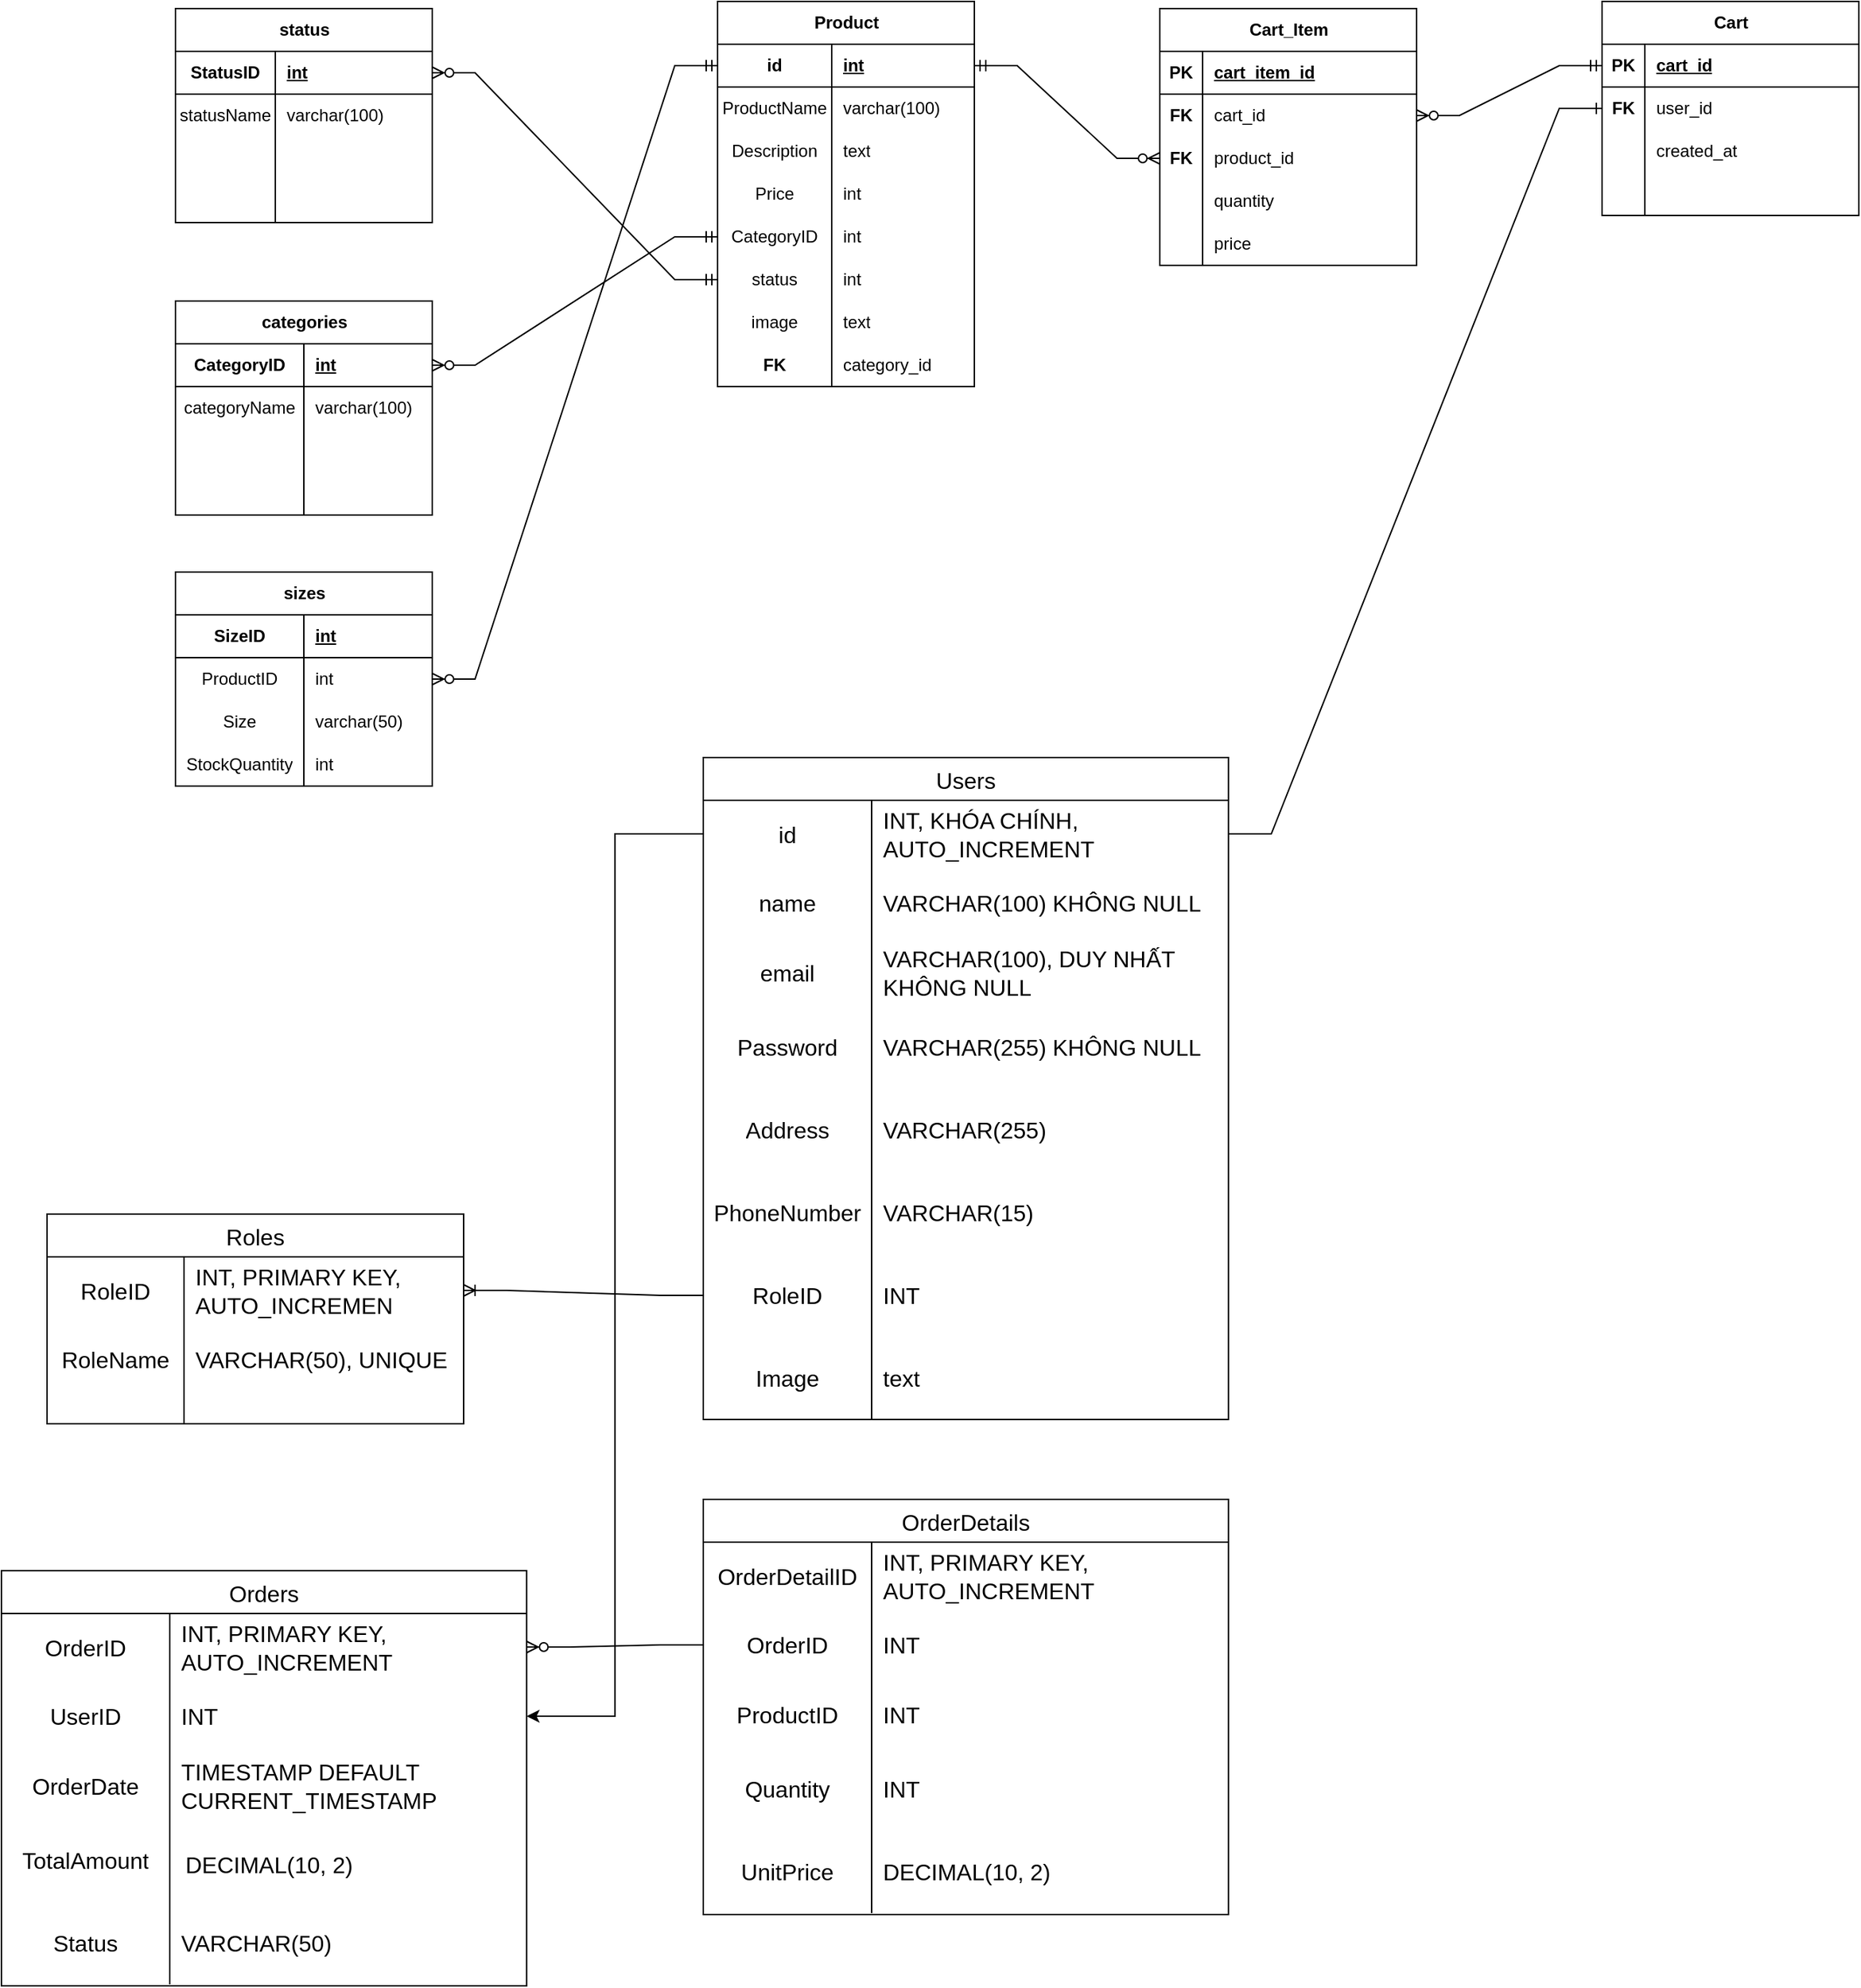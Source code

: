 <mxfile version="24.8.6">
  <diagram id="C5RBs43oDa-KdzZeNtuy" name="database-page1">
    <mxGraphModel dx="1816" dy="545" grid="1" gridSize="10" guides="1" tooltips="1" connect="1" arrows="1" fold="1" page="1" pageScale="1" pageWidth="827" pageHeight="1169" math="0" shadow="0">
      <root>
        <mxCell id="WIyWlLk6GJQsqaUBKTNV-0" />
        <mxCell id="WIyWlLk6GJQsqaUBKTNV-1" parent="WIyWlLk6GJQsqaUBKTNV-0" />
        <mxCell id="xFFYZVTWZyNk6xg4L8Ox-0" value="Roles" style="shape=table;startSize=30;container=1;collapsible=0;childLayout=tableLayout;fixedRows=1;rowLines=0;fontStyle=0;strokeColor=default;fontSize=16;align=center;verticalAlign=middle;fontFamily=Helvetica;fontColor=default;resizable=1;fillColor=default;" parent="WIyWlLk6GJQsqaUBKTNV-1" vertex="1">
          <mxGeometry x="-750" y="870" width="292.01" height="147" as="geometry" />
        </mxCell>
        <mxCell id="xFFYZVTWZyNk6xg4L8Ox-1" value="" style="shape=tableRow;horizontal=0;startSize=0;swimlaneHead=0;swimlaneBody=0;top=0;left=0;bottom=0;right=0;collapsible=0;dropTarget=0;fillColor=none;points=[[0,0.5],[1,0.5]];portConstraint=eastwest;strokeColor=inherit;fontSize=16;align=center;verticalAlign=middle;fontFamily=Helvetica;fontColor=default;fontStyle=0;resizable=1;" parent="xFFYZVTWZyNk6xg4L8Ox-0" vertex="1">
          <mxGeometry y="30" width="292.01" height="47" as="geometry" />
        </mxCell>
        <mxCell id="xFFYZVTWZyNk6xg4L8Ox-2" value="RoleID" style="shape=partialRectangle;html=1;whiteSpace=wrap;connectable=0;fillColor=none;top=0;left=0;bottom=0;right=0;overflow=hidden;pointerEvents=1;strokeColor=inherit;fontSize=16;align=center;verticalAlign=middle;fontFamily=Helvetica;fontColor=default;fontStyle=0;resizable=1;" parent="xFFYZVTWZyNk6xg4L8Ox-1" vertex="1">
          <mxGeometry width="96" height="47" as="geometry">
            <mxRectangle width="96" height="47" as="alternateBounds" />
          </mxGeometry>
        </mxCell>
        <mxCell id="xFFYZVTWZyNk6xg4L8Ox-3" value="INT, PRIMARY KEY, AUTO_INCREMEN" style="shape=partialRectangle;html=1;whiteSpace=wrap;connectable=0;fillColor=none;top=0;left=0;bottom=0;right=0;align=left;spacingLeft=6;overflow=hidden;strokeColor=inherit;fontSize=16;verticalAlign=middle;fontFamily=Helvetica;fontColor=default;fontStyle=0;resizable=1;" parent="xFFYZVTWZyNk6xg4L8Ox-1" vertex="1">
          <mxGeometry x="96" width="196" height="47" as="geometry">
            <mxRectangle width="196" height="47" as="alternateBounds" />
          </mxGeometry>
        </mxCell>
        <mxCell id="xFFYZVTWZyNk6xg4L8Ox-4" value="" style="shape=tableRow;horizontal=0;startSize=0;swimlaneHead=0;swimlaneBody=0;top=0;left=0;bottom=0;right=0;collapsible=0;dropTarget=0;fillColor=none;points=[[0,0.5],[1,0.5]];portConstraint=eastwest;strokeColor=inherit;fontSize=16;align=center;verticalAlign=middle;fontFamily=Helvetica;fontColor=default;fontStyle=0;resizable=1;" parent="xFFYZVTWZyNk6xg4L8Ox-0" vertex="1">
          <mxGeometry y="77" width="292.01" height="50" as="geometry" />
        </mxCell>
        <mxCell id="xFFYZVTWZyNk6xg4L8Ox-5" value="RoleName" style="shape=partialRectangle;html=1;whiteSpace=wrap;connectable=0;fillColor=none;top=0;left=0;bottom=0;right=0;overflow=hidden;strokeColor=inherit;fontSize=16;align=center;verticalAlign=middle;fontFamily=Helvetica;fontColor=default;fontStyle=0;resizable=1;" parent="xFFYZVTWZyNk6xg4L8Ox-4" vertex="1">
          <mxGeometry width="96" height="50" as="geometry">
            <mxRectangle width="96" height="50" as="alternateBounds" />
          </mxGeometry>
        </mxCell>
        <mxCell id="xFFYZVTWZyNk6xg4L8Ox-6" value="VARCHAR(50), UNIQUE" style="shape=partialRectangle;html=1;whiteSpace=wrap;connectable=0;fillColor=none;top=0;left=0;bottom=0;right=0;align=left;spacingLeft=6;overflow=hidden;strokeColor=inherit;fontSize=16;verticalAlign=middle;fontFamily=Helvetica;fontColor=default;fontStyle=0;resizable=1;" parent="xFFYZVTWZyNk6xg4L8Ox-4" vertex="1">
          <mxGeometry x="96" width="196" height="50" as="geometry">
            <mxRectangle width="196" height="50" as="alternateBounds" />
          </mxGeometry>
        </mxCell>
        <mxCell id="xFFYZVTWZyNk6xg4L8Ox-7" value="" style="shape=tableRow;horizontal=0;startSize=0;swimlaneHead=0;swimlaneBody=0;top=0;left=0;bottom=0;right=0;collapsible=0;dropTarget=0;fillColor=none;points=[[0,0.5],[1,0.5]];portConstraint=eastwest;strokeColor=inherit;fontSize=16;align=center;verticalAlign=middle;fontFamily=Helvetica;fontColor=default;fontStyle=0;resizable=1;" parent="xFFYZVTWZyNk6xg4L8Ox-0" vertex="1">
          <mxGeometry y="127" width="292.01" height="20" as="geometry" />
        </mxCell>
        <mxCell id="xFFYZVTWZyNk6xg4L8Ox-8" value="" style="shape=partialRectangle;html=1;whiteSpace=wrap;connectable=0;fillColor=none;top=0;left=0;bottom=0;right=0;overflow=hidden;strokeColor=inherit;fontSize=16;align=center;verticalAlign=middle;fontFamily=Helvetica;fontColor=default;fontStyle=0;resizable=1;" parent="xFFYZVTWZyNk6xg4L8Ox-7" vertex="1">
          <mxGeometry width="96" height="20" as="geometry">
            <mxRectangle width="96" height="20" as="alternateBounds" />
          </mxGeometry>
        </mxCell>
        <mxCell id="xFFYZVTWZyNk6xg4L8Ox-9" value="" style="shape=partialRectangle;html=1;whiteSpace=wrap;connectable=0;fillColor=none;top=0;left=0;bottom=0;right=0;align=left;spacingLeft=6;overflow=hidden;strokeColor=inherit;fontSize=16;verticalAlign=middle;fontFamily=Helvetica;fontColor=default;fontStyle=0;resizable=1;" parent="xFFYZVTWZyNk6xg4L8Ox-7" vertex="1">
          <mxGeometry x="96" width="196" height="20" as="geometry">
            <mxRectangle width="196" height="20" as="alternateBounds" />
          </mxGeometry>
        </mxCell>
        <mxCell id="xFFYZVTWZyNk6xg4L8Ox-10" value="Users" style="shape=table;startSize=30;container=1;collapsible=0;childLayout=tableLayout;fixedRows=1;rowLines=0;fontStyle=0;strokeColor=default;fontSize=16;align=center;verticalAlign=middle;fontFamily=Helvetica;fontColor=default;resizable=1;fillColor=default;" parent="WIyWlLk6GJQsqaUBKTNV-1" vertex="1">
          <mxGeometry x="-290" y="550" width="368.15" height="464" as="geometry" />
        </mxCell>
        <mxCell id="xFFYZVTWZyNk6xg4L8Ox-11" value="" style="shape=tableRow;horizontal=0;startSize=0;swimlaneHead=0;swimlaneBody=0;top=0;left=0;bottom=0;right=0;collapsible=0;dropTarget=0;fillColor=none;points=[[0,0.5],[1,0.5]];portConstraint=eastwest;strokeColor=inherit;fontSize=16;align=center;verticalAlign=middle;fontFamily=Helvetica;fontColor=default;fontStyle=0;resizable=1;" parent="xFFYZVTWZyNk6xg4L8Ox-10" vertex="1">
          <mxGeometry y="30" width="368.15" height="47" as="geometry" />
        </mxCell>
        <mxCell id="xFFYZVTWZyNk6xg4L8Ox-12" value="id" style="shape=partialRectangle;html=1;whiteSpace=wrap;connectable=0;fillColor=none;top=0;left=0;bottom=0;right=0;overflow=hidden;pointerEvents=1;strokeColor=inherit;fontSize=16;align=center;verticalAlign=middle;fontFamily=Helvetica;fontColor=default;fontStyle=0;resizable=1;" parent="xFFYZVTWZyNk6xg4L8Ox-11" vertex="1">
          <mxGeometry width="118" height="47" as="geometry">
            <mxRectangle width="118" height="47" as="alternateBounds" />
          </mxGeometry>
        </mxCell>
        <mxCell id="xFFYZVTWZyNk6xg4L8Ox-13" value="INT, KHÓA CHÍNH, AUTO_INCREMENT" style="shape=partialRectangle;html=1;whiteSpace=wrap;connectable=0;fillColor=none;top=0;left=0;bottom=0;right=0;align=left;spacingLeft=6;overflow=hidden;strokeColor=inherit;fontSize=16;verticalAlign=middle;fontFamily=Helvetica;fontColor=default;fontStyle=0;resizable=1;" parent="xFFYZVTWZyNk6xg4L8Ox-11" vertex="1">
          <mxGeometry x="118" width="250" height="47" as="geometry">
            <mxRectangle width="250" height="47" as="alternateBounds" />
          </mxGeometry>
        </mxCell>
        <mxCell id="xFFYZVTWZyNk6xg4L8Ox-14" value="" style="shape=tableRow;horizontal=0;startSize=0;swimlaneHead=0;swimlaneBody=0;top=0;left=0;bottom=0;right=0;collapsible=0;dropTarget=0;fillColor=none;points=[[0,0.5],[1,0.5]];portConstraint=eastwest;strokeColor=inherit;fontSize=16;align=center;verticalAlign=middle;fontFamily=Helvetica;fontColor=default;fontStyle=0;resizable=1;" parent="xFFYZVTWZyNk6xg4L8Ox-10" vertex="1">
          <mxGeometry y="77" width="368.15" height="50" as="geometry" />
        </mxCell>
        <mxCell id="xFFYZVTWZyNk6xg4L8Ox-15" value="name" style="shape=partialRectangle;html=1;whiteSpace=wrap;connectable=0;fillColor=none;top=0;left=0;bottom=0;right=0;overflow=hidden;strokeColor=inherit;fontSize=16;align=center;verticalAlign=middle;fontFamily=Helvetica;fontColor=default;fontStyle=0;resizable=1;" parent="xFFYZVTWZyNk6xg4L8Ox-14" vertex="1">
          <mxGeometry width="118" height="50" as="geometry">
            <mxRectangle width="118" height="50" as="alternateBounds" />
          </mxGeometry>
        </mxCell>
        <mxCell id="xFFYZVTWZyNk6xg4L8Ox-16" value="VARCHAR(100) KHÔNG NULL" style="shape=partialRectangle;html=1;whiteSpace=wrap;connectable=0;fillColor=none;top=0;left=0;bottom=0;right=0;align=left;spacingLeft=6;overflow=hidden;strokeColor=inherit;fontSize=16;verticalAlign=middle;fontFamily=Helvetica;fontColor=default;fontStyle=0;resizable=1;" parent="xFFYZVTWZyNk6xg4L8Ox-14" vertex="1">
          <mxGeometry x="118" width="250" height="50" as="geometry">
            <mxRectangle width="250" height="50" as="alternateBounds" />
          </mxGeometry>
        </mxCell>
        <mxCell id="xFFYZVTWZyNk6xg4L8Ox-17" value="" style="shape=tableRow;horizontal=0;startSize=0;swimlaneHead=0;swimlaneBody=0;top=0;left=0;bottom=0;right=0;collapsible=0;dropTarget=0;fillColor=none;points=[[0,0.5],[1,0.5]];portConstraint=eastwest;strokeColor=inherit;fontSize=16;align=center;verticalAlign=middle;fontFamily=Helvetica;fontColor=default;fontStyle=0;resizable=1;" parent="xFFYZVTWZyNk6xg4L8Ox-10" vertex="1">
          <mxGeometry y="127" width="368.15" height="47" as="geometry" />
        </mxCell>
        <mxCell id="xFFYZVTWZyNk6xg4L8Ox-18" value="email" style="shape=partialRectangle;html=1;whiteSpace=wrap;connectable=0;fillColor=none;top=0;left=0;bottom=0;right=0;overflow=hidden;strokeColor=inherit;fontSize=16;align=center;verticalAlign=middle;fontFamily=Helvetica;fontColor=default;fontStyle=0;resizable=1;" parent="xFFYZVTWZyNk6xg4L8Ox-17" vertex="1">
          <mxGeometry width="118" height="47" as="geometry">
            <mxRectangle width="118" height="47" as="alternateBounds" />
          </mxGeometry>
        </mxCell>
        <mxCell id="xFFYZVTWZyNk6xg4L8Ox-19" value="VARCHAR(100), DUY NHẤT KHÔNG NULL" style="shape=partialRectangle;html=1;whiteSpace=wrap;connectable=0;fillColor=none;top=0;left=0;bottom=0;right=0;align=left;spacingLeft=6;overflow=hidden;strokeColor=inherit;fontSize=16;verticalAlign=middle;fontFamily=Helvetica;fontColor=default;fontStyle=0;resizable=1;" parent="xFFYZVTWZyNk6xg4L8Ox-17" vertex="1">
          <mxGeometry x="118" width="250" height="47" as="geometry">
            <mxRectangle width="250" height="47" as="alternateBounds" />
          </mxGeometry>
        </mxCell>
        <mxCell id="xFFYZVTWZyNk6xg4L8Ox-20" value="" style="shape=tableRow;horizontal=0;startSize=0;swimlaneHead=0;swimlaneBody=0;top=0;left=0;bottom=0;right=0;collapsible=0;dropTarget=0;fillColor=none;points=[[0,0.5],[1,0.5]];portConstraint=eastwest;strokeColor=inherit;fontSize=16;align=center;verticalAlign=middle;fontFamily=Helvetica;fontColor=default;fontStyle=0;resizable=1;" parent="xFFYZVTWZyNk6xg4L8Ox-10" vertex="1">
          <mxGeometry y="174" width="368.15" height="58" as="geometry" />
        </mxCell>
        <mxCell id="xFFYZVTWZyNk6xg4L8Ox-21" value="Password" style="shape=partialRectangle;html=1;whiteSpace=wrap;connectable=0;fillColor=none;top=0;left=0;bottom=0;right=0;overflow=hidden;strokeColor=inherit;fontSize=16;align=center;verticalAlign=middle;fontFamily=Helvetica;fontColor=default;fontStyle=0;resizable=1;" parent="xFFYZVTWZyNk6xg4L8Ox-20" vertex="1">
          <mxGeometry width="118" height="58" as="geometry">
            <mxRectangle width="118" height="58" as="alternateBounds" />
          </mxGeometry>
        </mxCell>
        <mxCell id="xFFYZVTWZyNk6xg4L8Ox-22" value="VARCHAR(255) KHÔNG NULL" style="shape=partialRectangle;html=1;whiteSpace=wrap;connectable=0;fillColor=none;top=0;left=0;bottom=0;right=0;align=left;spacingLeft=6;overflow=hidden;strokeColor=inherit;fontSize=16;verticalAlign=middle;fontFamily=Helvetica;fontColor=default;fontStyle=0;resizable=1;" parent="xFFYZVTWZyNk6xg4L8Ox-20" vertex="1">
          <mxGeometry x="118" width="250" height="58" as="geometry">
            <mxRectangle width="250" height="58" as="alternateBounds" />
          </mxGeometry>
        </mxCell>
        <mxCell id="xFFYZVTWZyNk6xg4L8Ox-23" value="" style="shape=tableRow;horizontal=0;startSize=0;swimlaneHead=0;swimlaneBody=0;top=0;left=0;bottom=0;right=0;collapsible=0;dropTarget=0;fillColor=none;points=[[0,0.5],[1,0.5]];portConstraint=eastwest;strokeColor=inherit;fontSize=16;align=center;verticalAlign=middle;fontFamily=Helvetica;fontColor=default;fontStyle=0;resizable=1;" parent="xFFYZVTWZyNk6xg4L8Ox-10" vertex="1">
          <mxGeometry y="232" width="368.15" height="58" as="geometry" />
        </mxCell>
        <mxCell id="xFFYZVTWZyNk6xg4L8Ox-24" value="Address" style="shape=partialRectangle;html=1;whiteSpace=wrap;connectable=0;fillColor=none;top=0;left=0;bottom=0;right=0;overflow=hidden;strokeColor=inherit;fontSize=16;align=center;verticalAlign=middle;fontFamily=Helvetica;fontColor=default;fontStyle=0;resizable=1;" parent="xFFYZVTWZyNk6xg4L8Ox-23" vertex="1">
          <mxGeometry width="118" height="58" as="geometry">
            <mxRectangle width="118" height="58" as="alternateBounds" />
          </mxGeometry>
        </mxCell>
        <mxCell id="xFFYZVTWZyNk6xg4L8Ox-25" value="VARCHAR(255)" style="shape=partialRectangle;html=1;whiteSpace=wrap;connectable=0;fillColor=none;top=0;left=0;bottom=0;right=0;align=left;spacingLeft=6;overflow=hidden;strokeColor=inherit;fontSize=16;verticalAlign=middle;fontFamily=Helvetica;fontColor=default;fontStyle=0;resizable=1;" parent="xFFYZVTWZyNk6xg4L8Ox-23" vertex="1">
          <mxGeometry x="118" width="250" height="58" as="geometry">
            <mxRectangle width="250" height="58" as="alternateBounds" />
          </mxGeometry>
        </mxCell>
        <mxCell id="xFFYZVTWZyNk6xg4L8Ox-26" value="" style="shape=tableRow;horizontal=0;startSize=0;swimlaneHead=0;swimlaneBody=0;top=0;left=0;bottom=0;right=0;collapsible=0;dropTarget=0;fillColor=none;points=[[0,0.5],[1,0.5]];portConstraint=eastwest;strokeColor=inherit;fontSize=16;align=center;verticalAlign=middle;fontFamily=Helvetica;fontColor=default;fontStyle=0;resizable=1;" parent="xFFYZVTWZyNk6xg4L8Ox-10" vertex="1">
          <mxGeometry y="290" width="368.15" height="58" as="geometry" />
        </mxCell>
        <mxCell id="xFFYZVTWZyNk6xg4L8Ox-27" value="PhoneNumber" style="shape=partialRectangle;html=1;whiteSpace=wrap;connectable=0;fillColor=none;top=0;left=0;bottom=0;right=0;overflow=hidden;strokeColor=inherit;fontSize=16;align=center;verticalAlign=middle;fontFamily=Helvetica;fontColor=default;fontStyle=0;resizable=1;" parent="xFFYZVTWZyNk6xg4L8Ox-26" vertex="1">
          <mxGeometry width="118" height="58" as="geometry">
            <mxRectangle width="118" height="58" as="alternateBounds" />
          </mxGeometry>
        </mxCell>
        <mxCell id="xFFYZVTWZyNk6xg4L8Ox-28" value="VARCHAR(15)" style="shape=partialRectangle;html=1;whiteSpace=wrap;connectable=0;fillColor=none;top=0;left=0;bottom=0;right=0;align=left;spacingLeft=6;overflow=hidden;strokeColor=inherit;fontSize=16;verticalAlign=middle;fontFamily=Helvetica;fontColor=default;fontStyle=0;resizable=1;" parent="xFFYZVTWZyNk6xg4L8Ox-26" vertex="1">
          <mxGeometry x="118" width="250" height="58" as="geometry">
            <mxRectangle width="250" height="58" as="alternateBounds" />
          </mxGeometry>
        </mxCell>
        <mxCell id="xFFYZVTWZyNk6xg4L8Ox-29" value="" style="shape=tableRow;horizontal=0;startSize=0;swimlaneHead=0;swimlaneBody=0;top=0;left=0;bottom=0;right=0;collapsible=0;dropTarget=0;fillColor=none;points=[[0,0.5],[1,0.5]];portConstraint=eastwest;strokeColor=inherit;fontSize=16;align=center;verticalAlign=middle;fontFamily=Helvetica;fontColor=default;fontStyle=0;resizable=1;" parent="xFFYZVTWZyNk6xg4L8Ox-10" vertex="1">
          <mxGeometry y="348" width="368.15" height="58" as="geometry" />
        </mxCell>
        <mxCell id="xFFYZVTWZyNk6xg4L8Ox-30" value="RoleID" style="shape=partialRectangle;html=1;whiteSpace=wrap;connectable=0;fillColor=none;top=0;left=0;bottom=0;right=0;overflow=hidden;strokeColor=inherit;fontSize=16;align=center;verticalAlign=middle;fontFamily=Helvetica;fontColor=default;fontStyle=0;resizable=1;" parent="xFFYZVTWZyNk6xg4L8Ox-29" vertex="1">
          <mxGeometry width="118" height="58" as="geometry">
            <mxRectangle width="118" height="58" as="alternateBounds" />
          </mxGeometry>
        </mxCell>
        <mxCell id="xFFYZVTWZyNk6xg4L8Ox-31" value="INT" style="shape=partialRectangle;html=1;whiteSpace=wrap;connectable=0;fillColor=none;top=0;left=0;bottom=0;right=0;align=left;spacingLeft=6;overflow=hidden;strokeColor=inherit;fontSize=16;verticalAlign=middle;fontFamily=Helvetica;fontColor=default;fontStyle=0;resizable=1;" parent="xFFYZVTWZyNk6xg4L8Ox-29" vertex="1">
          <mxGeometry x="118" width="250" height="58" as="geometry">
            <mxRectangle width="250" height="58" as="alternateBounds" />
          </mxGeometry>
        </mxCell>
        <mxCell id="LxDtG6alNvrrm7xwxswD-0" value="" style="shape=tableRow;horizontal=0;startSize=0;swimlaneHead=0;swimlaneBody=0;top=0;left=0;bottom=0;right=0;collapsible=0;dropTarget=0;fillColor=none;points=[[0,0.5],[1,0.5]];portConstraint=eastwest;strokeColor=inherit;fontSize=16;align=center;verticalAlign=middle;fontFamily=Helvetica;fontColor=default;fontStyle=0;resizable=1;" parent="xFFYZVTWZyNk6xg4L8Ox-10" vertex="1">
          <mxGeometry y="406" width="368.15" height="58" as="geometry" />
        </mxCell>
        <mxCell id="LxDtG6alNvrrm7xwxswD-1" value="Image" style="shape=partialRectangle;html=1;whiteSpace=wrap;connectable=0;fillColor=none;top=0;left=0;bottom=0;right=0;overflow=hidden;strokeColor=inherit;fontSize=16;align=center;verticalAlign=middle;fontFamily=Helvetica;fontColor=default;fontStyle=0;resizable=1;" parent="LxDtG6alNvrrm7xwxswD-0" vertex="1">
          <mxGeometry width="118" height="58" as="geometry">
            <mxRectangle width="118" height="58" as="alternateBounds" />
          </mxGeometry>
        </mxCell>
        <mxCell id="LxDtG6alNvrrm7xwxswD-2" value="text" style="shape=partialRectangle;html=1;whiteSpace=wrap;connectable=0;fillColor=none;top=0;left=0;bottom=0;right=0;align=left;spacingLeft=6;overflow=hidden;strokeColor=inherit;fontSize=16;verticalAlign=middle;fontFamily=Helvetica;fontColor=default;fontStyle=0;resizable=1;" parent="LxDtG6alNvrrm7xwxswD-0" vertex="1">
          <mxGeometry x="118" width="250" height="58" as="geometry">
            <mxRectangle width="250" height="58" as="alternateBounds" />
          </mxGeometry>
        </mxCell>
        <mxCell id="xFFYZVTWZyNk6xg4L8Ox-32" value="" style="edgeStyle=entityRelationEdgeStyle;fontSize=12;html=1;endArrow=ERoneToMany;rounded=0;fontFamily=Helvetica;fontColor=default;fontStyle=1;resizable=1;exitX=0;exitY=0.5;exitDx=0;exitDy=0;" parent="WIyWlLk6GJQsqaUBKTNV-1" source="xFFYZVTWZyNk6xg4L8Ox-29" target="xFFYZVTWZyNk6xg4L8Ox-1" edge="1">
          <mxGeometry width="100" height="100" relative="1" as="geometry">
            <mxPoint x="-505" y="937" as="sourcePoint" />
            <mxPoint x="-405" y="837" as="targetPoint" />
          </mxGeometry>
        </mxCell>
        <mxCell id="xFFYZVTWZyNk6xg4L8Ox-33" value="Orders" style="shape=table;startSize=30;container=1;collapsible=0;childLayout=tableLayout;fixedRows=1;rowLines=0;fontStyle=0;strokeColor=default;fontSize=16;align=center;verticalAlign=middle;fontFamily=Helvetica;fontColor=default;resizable=1;fillColor=default;" parent="WIyWlLk6GJQsqaUBKTNV-1" vertex="1">
          <mxGeometry x="-782" y="1120" width="368.15" height="291" as="geometry" />
        </mxCell>
        <mxCell id="xFFYZVTWZyNk6xg4L8Ox-34" value="" style="shape=tableRow;horizontal=0;startSize=0;swimlaneHead=0;swimlaneBody=0;top=0;left=0;bottom=0;right=0;collapsible=0;dropTarget=0;fillColor=none;points=[[0,0.5],[1,0.5]];portConstraint=eastwest;strokeColor=inherit;fontSize=16;align=center;verticalAlign=middle;fontFamily=Helvetica;fontColor=default;fontStyle=0;resizable=1;" parent="xFFYZVTWZyNk6xg4L8Ox-33" vertex="1">
          <mxGeometry y="30" width="368.15" height="47" as="geometry" />
        </mxCell>
        <mxCell id="xFFYZVTWZyNk6xg4L8Ox-35" value="OrderID" style="shape=partialRectangle;html=1;whiteSpace=wrap;connectable=0;fillColor=none;top=0;left=0;bottom=0;right=0;overflow=hidden;pointerEvents=1;strokeColor=inherit;fontSize=16;align=center;verticalAlign=middle;fontFamily=Helvetica;fontColor=default;fontStyle=0;resizable=1;" parent="xFFYZVTWZyNk6xg4L8Ox-34" vertex="1">
          <mxGeometry width="118" height="47" as="geometry">
            <mxRectangle width="118" height="47" as="alternateBounds" />
          </mxGeometry>
        </mxCell>
        <mxCell id="xFFYZVTWZyNk6xg4L8Ox-36" value="INT, PRIMARY KEY, AUTO_INCREMENT" style="shape=partialRectangle;html=1;whiteSpace=wrap;connectable=0;fillColor=none;top=0;left=0;bottom=0;right=0;align=left;spacingLeft=6;overflow=hidden;strokeColor=inherit;fontSize=16;verticalAlign=middle;fontFamily=Helvetica;fontColor=default;fontStyle=0;resizable=1;" parent="xFFYZVTWZyNk6xg4L8Ox-34" vertex="1">
          <mxGeometry x="118" width="250" height="47" as="geometry">
            <mxRectangle width="250" height="47" as="alternateBounds" />
          </mxGeometry>
        </mxCell>
        <mxCell id="xFFYZVTWZyNk6xg4L8Ox-37" value="" style="shape=tableRow;horizontal=0;startSize=0;swimlaneHead=0;swimlaneBody=0;top=0;left=0;bottom=0;right=0;collapsible=0;dropTarget=0;fillColor=none;points=[[0,0.5],[1,0.5]];portConstraint=eastwest;strokeColor=inherit;fontSize=16;align=center;verticalAlign=middle;fontFamily=Helvetica;fontColor=default;fontStyle=0;resizable=1;" parent="xFFYZVTWZyNk6xg4L8Ox-33" vertex="1">
          <mxGeometry y="77" width="368.15" height="50" as="geometry" />
        </mxCell>
        <mxCell id="xFFYZVTWZyNk6xg4L8Ox-38" value="UserID" style="shape=partialRectangle;html=1;whiteSpace=wrap;connectable=0;fillColor=none;top=0;left=0;bottom=0;right=0;overflow=hidden;strokeColor=inherit;fontSize=16;align=center;verticalAlign=middle;fontFamily=Helvetica;fontColor=default;fontStyle=0;resizable=1;" parent="xFFYZVTWZyNk6xg4L8Ox-37" vertex="1">
          <mxGeometry width="118" height="50" as="geometry">
            <mxRectangle width="118" height="50" as="alternateBounds" />
          </mxGeometry>
        </mxCell>
        <mxCell id="xFFYZVTWZyNk6xg4L8Ox-39" value="INT" style="shape=partialRectangle;html=1;whiteSpace=wrap;connectable=0;fillColor=none;top=0;left=0;bottom=0;right=0;align=left;spacingLeft=6;overflow=hidden;strokeColor=inherit;fontSize=16;verticalAlign=middle;fontFamily=Helvetica;fontColor=default;fontStyle=0;resizable=1;" parent="xFFYZVTWZyNk6xg4L8Ox-37" vertex="1">
          <mxGeometry x="118" width="250" height="50" as="geometry">
            <mxRectangle width="250" height="50" as="alternateBounds" />
          </mxGeometry>
        </mxCell>
        <mxCell id="xFFYZVTWZyNk6xg4L8Ox-40" value="" style="shape=tableRow;horizontal=0;startSize=0;swimlaneHead=0;swimlaneBody=0;top=0;left=0;bottom=0;right=0;collapsible=0;dropTarget=0;fillColor=none;points=[[0,0.5],[1,0.5]];portConstraint=eastwest;strokeColor=inherit;fontSize=16;align=center;verticalAlign=middle;fontFamily=Helvetica;fontColor=default;fontStyle=0;resizable=1;" parent="xFFYZVTWZyNk6xg4L8Ox-33" vertex="1">
          <mxGeometry y="127" width="368.15" height="47" as="geometry" />
        </mxCell>
        <mxCell id="xFFYZVTWZyNk6xg4L8Ox-41" value="OrderDate" style="shape=partialRectangle;html=1;whiteSpace=wrap;connectable=0;fillColor=none;top=0;left=0;bottom=0;right=0;overflow=hidden;strokeColor=inherit;fontSize=16;align=center;verticalAlign=middle;fontFamily=Helvetica;fontColor=default;fontStyle=0;resizable=1;" parent="xFFYZVTWZyNk6xg4L8Ox-40" vertex="1">
          <mxGeometry width="118" height="47" as="geometry">
            <mxRectangle width="118" height="47" as="alternateBounds" />
          </mxGeometry>
        </mxCell>
        <mxCell id="xFFYZVTWZyNk6xg4L8Ox-42" value="TIMESTAMP DEFAULT CURRENT_TIMESTAMP" style="shape=partialRectangle;html=1;whiteSpace=wrap;connectable=0;fillColor=none;top=0;left=0;bottom=0;right=0;align=left;spacingLeft=6;overflow=hidden;strokeColor=inherit;fontSize=16;verticalAlign=middle;fontFamily=Helvetica;fontColor=default;fontStyle=0;resizable=1;" parent="xFFYZVTWZyNk6xg4L8Ox-40" vertex="1">
          <mxGeometry x="118" width="250" height="47" as="geometry">
            <mxRectangle width="250" height="47" as="alternateBounds" />
          </mxGeometry>
        </mxCell>
        <mxCell id="xFFYZVTWZyNk6xg4L8Ox-43" value="" style="shape=tableRow;horizontal=0;startSize=0;swimlaneHead=0;swimlaneBody=0;top=0;left=0;bottom=0;right=0;collapsible=0;dropTarget=0;fillColor=none;points=[[0,0.5],[1,0.5]];portConstraint=eastwest;strokeColor=inherit;fontSize=16;align=center;verticalAlign=middle;fontFamily=Helvetica;fontColor=default;fontStyle=0;resizable=1;" parent="xFFYZVTWZyNk6xg4L8Ox-33" vertex="1">
          <mxGeometry y="174" width="368.15" height="58" as="geometry" />
        </mxCell>
        <mxCell id="xFFYZVTWZyNk6xg4L8Ox-44" value="TotalAmount" style="shape=partialRectangle;html=1;whiteSpace=wrap;connectable=0;fillColor=none;top=0;left=0;bottom=0;right=0;overflow=hidden;strokeColor=inherit;fontSize=16;align=center;verticalAlign=middle;fontFamily=Helvetica;fontColor=default;fontStyle=0;resizable=1;" parent="xFFYZVTWZyNk6xg4L8Ox-43" vertex="1">
          <mxGeometry width="118" height="58" as="geometry">
            <mxRectangle width="118" height="58" as="alternateBounds" />
          </mxGeometry>
        </mxCell>
        <mxCell id="xFFYZVTWZyNk6xg4L8Ox-45" value="&lt;table&gt;&lt;tbody&gt;&lt;tr&gt;&lt;td&gt;&lt;/td&gt;&lt;/tr&gt;&lt;/tbody&gt;&lt;/table&gt;&lt;table&gt;&lt;tbody&gt;&lt;tr&gt;&lt;td&gt;DECIMAL(10, 2)&lt;/td&gt;&lt;/tr&gt;&lt;/tbody&gt;&lt;/table&gt;" style="shape=partialRectangle;html=1;whiteSpace=wrap;connectable=0;fillColor=none;top=0;left=0;bottom=0;right=0;align=left;spacingLeft=6;overflow=hidden;strokeColor=inherit;fontSize=16;verticalAlign=middle;fontFamily=Helvetica;fontColor=default;fontStyle=0;resizable=1;" parent="xFFYZVTWZyNk6xg4L8Ox-43" vertex="1">
          <mxGeometry x="118" width="250" height="58" as="geometry">
            <mxRectangle width="250" height="58" as="alternateBounds" />
          </mxGeometry>
        </mxCell>
        <mxCell id="xFFYZVTWZyNk6xg4L8Ox-46" value="" style="shape=tableRow;horizontal=0;startSize=0;swimlaneHead=0;swimlaneBody=0;top=0;left=0;bottom=0;right=0;collapsible=0;dropTarget=0;fillColor=none;points=[[0,0.5],[1,0.5]];portConstraint=eastwest;strokeColor=inherit;fontSize=16;align=center;verticalAlign=middle;fontFamily=Helvetica;fontColor=default;fontStyle=0;resizable=1;" parent="xFFYZVTWZyNk6xg4L8Ox-33" vertex="1">
          <mxGeometry y="232" width="368.15" height="58" as="geometry" />
        </mxCell>
        <mxCell id="xFFYZVTWZyNk6xg4L8Ox-47" value="Status" style="shape=partialRectangle;html=1;whiteSpace=wrap;connectable=0;fillColor=none;top=0;left=0;bottom=0;right=0;overflow=hidden;strokeColor=inherit;fontSize=16;align=center;verticalAlign=middle;fontFamily=Helvetica;fontColor=default;fontStyle=0;resizable=1;" parent="xFFYZVTWZyNk6xg4L8Ox-46" vertex="1">
          <mxGeometry width="118" height="58" as="geometry">
            <mxRectangle width="118" height="58" as="alternateBounds" />
          </mxGeometry>
        </mxCell>
        <mxCell id="xFFYZVTWZyNk6xg4L8Ox-48" value="VARCHAR(50)" style="shape=partialRectangle;html=1;whiteSpace=wrap;connectable=0;fillColor=none;top=0;left=0;bottom=0;right=0;align=left;spacingLeft=6;overflow=hidden;strokeColor=inherit;fontSize=16;verticalAlign=middle;fontFamily=Helvetica;fontColor=default;fontStyle=0;resizable=1;" parent="xFFYZVTWZyNk6xg4L8Ox-46" vertex="1">
          <mxGeometry x="118" width="250" height="58" as="geometry">
            <mxRectangle width="250" height="58" as="alternateBounds" />
          </mxGeometry>
        </mxCell>
        <mxCell id="xFFYZVTWZyNk6xg4L8Ox-49" value="OrderDetails" style="shape=table;startSize=30;container=1;collapsible=0;childLayout=tableLayout;fixedRows=1;rowLines=0;fontStyle=0;strokeColor=default;fontSize=16;align=center;verticalAlign=middle;fontFamily=Helvetica;fontColor=default;resizable=1;fillColor=default;" parent="WIyWlLk6GJQsqaUBKTNV-1" vertex="1">
          <mxGeometry x="-290" y="1070" width="368.15" height="291" as="geometry" />
        </mxCell>
        <mxCell id="xFFYZVTWZyNk6xg4L8Ox-50" value="" style="shape=tableRow;horizontal=0;startSize=0;swimlaneHead=0;swimlaneBody=0;top=0;left=0;bottom=0;right=0;collapsible=0;dropTarget=0;fillColor=none;points=[[0,0.5],[1,0.5]];portConstraint=eastwest;strokeColor=inherit;fontSize=16;align=center;verticalAlign=middle;fontFamily=Helvetica;fontColor=default;fontStyle=0;resizable=1;" parent="xFFYZVTWZyNk6xg4L8Ox-49" vertex="1">
          <mxGeometry y="30" width="368.15" height="47" as="geometry" />
        </mxCell>
        <mxCell id="xFFYZVTWZyNk6xg4L8Ox-51" value="OrderDetailID" style="shape=partialRectangle;html=1;whiteSpace=wrap;connectable=0;fillColor=none;top=0;left=0;bottom=0;right=0;overflow=hidden;pointerEvents=1;strokeColor=inherit;fontSize=16;align=center;verticalAlign=middle;fontFamily=Helvetica;fontColor=default;fontStyle=0;resizable=1;" parent="xFFYZVTWZyNk6xg4L8Ox-50" vertex="1">
          <mxGeometry width="118" height="47" as="geometry">
            <mxRectangle width="118" height="47" as="alternateBounds" />
          </mxGeometry>
        </mxCell>
        <mxCell id="xFFYZVTWZyNk6xg4L8Ox-52" value="INT, PRIMARY KEY, AUTO_INCREMENT" style="shape=partialRectangle;html=1;whiteSpace=wrap;connectable=0;fillColor=none;top=0;left=0;bottom=0;right=0;align=left;spacingLeft=6;overflow=hidden;strokeColor=inherit;fontSize=16;verticalAlign=middle;fontFamily=Helvetica;fontColor=default;fontStyle=0;resizable=1;" parent="xFFYZVTWZyNk6xg4L8Ox-50" vertex="1">
          <mxGeometry x="118" width="250" height="47" as="geometry">
            <mxRectangle width="250" height="47" as="alternateBounds" />
          </mxGeometry>
        </mxCell>
        <mxCell id="xFFYZVTWZyNk6xg4L8Ox-53" value="" style="shape=tableRow;horizontal=0;startSize=0;swimlaneHead=0;swimlaneBody=0;top=0;left=0;bottom=0;right=0;collapsible=0;dropTarget=0;fillColor=none;points=[[0,0.5],[1,0.5]];portConstraint=eastwest;strokeColor=inherit;fontSize=16;align=center;verticalAlign=middle;fontFamily=Helvetica;fontColor=default;fontStyle=0;resizable=1;" parent="xFFYZVTWZyNk6xg4L8Ox-49" vertex="1">
          <mxGeometry y="77" width="368.15" height="50" as="geometry" />
        </mxCell>
        <mxCell id="xFFYZVTWZyNk6xg4L8Ox-54" value="OrderID" style="shape=partialRectangle;html=1;whiteSpace=wrap;connectable=0;fillColor=none;top=0;left=0;bottom=0;right=0;overflow=hidden;strokeColor=inherit;fontSize=16;align=center;verticalAlign=middle;fontFamily=Helvetica;fontColor=default;fontStyle=0;resizable=1;" parent="xFFYZVTWZyNk6xg4L8Ox-53" vertex="1">
          <mxGeometry width="118" height="50" as="geometry">
            <mxRectangle width="118" height="50" as="alternateBounds" />
          </mxGeometry>
        </mxCell>
        <mxCell id="xFFYZVTWZyNk6xg4L8Ox-55" value="INT" style="shape=partialRectangle;html=1;whiteSpace=wrap;connectable=0;fillColor=none;top=0;left=0;bottom=0;right=0;align=left;spacingLeft=6;overflow=hidden;strokeColor=inherit;fontSize=16;verticalAlign=middle;fontFamily=Helvetica;fontColor=default;fontStyle=0;resizable=1;" parent="xFFYZVTWZyNk6xg4L8Ox-53" vertex="1">
          <mxGeometry x="118" width="250" height="50" as="geometry">
            <mxRectangle width="250" height="50" as="alternateBounds" />
          </mxGeometry>
        </mxCell>
        <mxCell id="xFFYZVTWZyNk6xg4L8Ox-56" value="" style="shape=tableRow;horizontal=0;startSize=0;swimlaneHead=0;swimlaneBody=0;top=0;left=0;bottom=0;right=0;collapsible=0;dropTarget=0;fillColor=none;points=[[0,0.5],[1,0.5]];portConstraint=eastwest;strokeColor=inherit;fontSize=16;align=center;verticalAlign=middle;fontFamily=Helvetica;fontColor=default;fontStyle=0;resizable=1;" parent="xFFYZVTWZyNk6xg4L8Ox-49" vertex="1">
          <mxGeometry y="127" width="368.15" height="47" as="geometry" />
        </mxCell>
        <mxCell id="xFFYZVTWZyNk6xg4L8Ox-57" value="ProductID" style="shape=partialRectangle;html=1;whiteSpace=wrap;connectable=0;fillColor=none;top=0;left=0;bottom=0;right=0;overflow=hidden;strokeColor=inherit;fontSize=16;align=center;verticalAlign=middle;fontFamily=Helvetica;fontColor=default;fontStyle=0;resizable=1;" parent="xFFYZVTWZyNk6xg4L8Ox-56" vertex="1">
          <mxGeometry width="118" height="47" as="geometry">
            <mxRectangle width="118" height="47" as="alternateBounds" />
          </mxGeometry>
        </mxCell>
        <mxCell id="xFFYZVTWZyNk6xg4L8Ox-58" value="INT" style="shape=partialRectangle;html=1;whiteSpace=wrap;connectable=0;fillColor=none;top=0;left=0;bottom=0;right=0;align=left;spacingLeft=6;overflow=hidden;strokeColor=inherit;fontSize=16;verticalAlign=middle;fontFamily=Helvetica;fontColor=default;fontStyle=0;resizable=1;" parent="xFFYZVTWZyNk6xg4L8Ox-56" vertex="1">
          <mxGeometry x="118" width="250" height="47" as="geometry">
            <mxRectangle width="250" height="47" as="alternateBounds" />
          </mxGeometry>
        </mxCell>
        <mxCell id="xFFYZVTWZyNk6xg4L8Ox-59" value="" style="shape=tableRow;horizontal=0;startSize=0;swimlaneHead=0;swimlaneBody=0;top=0;left=0;bottom=0;right=0;collapsible=0;dropTarget=0;fillColor=none;points=[[0,0.5],[1,0.5]];portConstraint=eastwest;strokeColor=inherit;fontSize=16;align=center;verticalAlign=middle;fontFamily=Helvetica;fontColor=default;fontStyle=0;resizable=1;" parent="xFFYZVTWZyNk6xg4L8Ox-49" vertex="1">
          <mxGeometry y="174" width="368.15" height="58" as="geometry" />
        </mxCell>
        <mxCell id="xFFYZVTWZyNk6xg4L8Ox-60" value="Quantity" style="shape=partialRectangle;html=1;whiteSpace=wrap;connectable=0;fillColor=none;top=0;left=0;bottom=0;right=0;overflow=hidden;strokeColor=inherit;fontSize=16;align=center;verticalAlign=middle;fontFamily=Helvetica;fontColor=default;fontStyle=0;resizable=1;" parent="xFFYZVTWZyNk6xg4L8Ox-59" vertex="1">
          <mxGeometry width="118" height="58" as="geometry">
            <mxRectangle width="118" height="58" as="alternateBounds" />
          </mxGeometry>
        </mxCell>
        <mxCell id="xFFYZVTWZyNk6xg4L8Ox-61" value="INT" style="shape=partialRectangle;html=1;whiteSpace=wrap;connectable=0;fillColor=none;top=0;left=0;bottom=0;right=0;align=left;spacingLeft=6;overflow=hidden;strokeColor=inherit;fontSize=16;verticalAlign=middle;fontFamily=Helvetica;fontColor=default;fontStyle=0;resizable=1;" parent="xFFYZVTWZyNk6xg4L8Ox-59" vertex="1">
          <mxGeometry x="118" width="250" height="58" as="geometry">
            <mxRectangle width="250" height="58" as="alternateBounds" />
          </mxGeometry>
        </mxCell>
        <mxCell id="xFFYZVTWZyNk6xg4L8Ox-62" value="" style="shape=tableRow;horizontal=0;startSize=0;swimlaneHead=0;swimlaneBody=0;top=0;left=0;bottom=0;right=0;collapsible=0;dropTarget=0;fillColor=none;points=[[0,0.5],[1,0.5]];portConstraint=eastwest;strokeColor=inherit;fontSize=16;align=center;verticalAlign=middle;fontFamily=Helvetica;fontColor=default;fontStyle=0;resizable=1;" parent="xFFYZVTWZyNk6xg4L8Ox-49" vertex="1">
          <mxGeometry y="232" width="368.15" height="58" as="geometry" />
        </mxCell>
        <mxCell id="xFFYZVTWZyNk6xg4L8Ox-63" value="UnitPrice" style="shape=partialRectangle;html=1;whiteSpace=wrap;connectable=0;fillColor=none;top=0;left=0;bottom=0;right=0;overflow=hidden;strokeColor=inherit;fontSize=16;align=center;verticalAlign=middle;fontFamily=Helvetica;fontColor=default;fontStyle=0;resizable=1;" parent="xFFYZVTWZyNk6xg4L8Ox-62" vertex="1">
          <mxGeometry width="118" height="58" as="geometry">
            <mxRectangle width="118" height="58" as="alternateBounds" />
          </mxGeometry>
        </mxCell>
        <mxCell id="xFFYZVTWZyNk6xg4L8Ox-64" value="DECIMAL(10, 2)" style="shape=partialRectangle;html=1;whiteSpace=wrap;connectable=0;fillColor=none;top=0;left=0;bottom=0;right=0;align=left;spacingLeft=6;overflow=hidden;strokeColor=inherit;fontSize=16;verticalAlign=middle;fontFamily=Helvetica;fontColor=default;fontStyle=0;resizable=1;" parent="xFFYZVTWZyNk6xg4L8Ox-62" vertex="1">
          <mxGeometry x="118" width="250" height="58" as="geometry">
            <mxRectangle width="250" height="58" as="alternateBounds" />
          </mxGeometry>
        </mxCell>
        <mxCell id="xFFYZVTWZyNk6xg4L8Ox-65" value="" style="edgeStyle=entityRelationEdgeStyle;fontSize=12;html=1;endArrow=ERzeroToMany;endFill=1;rounded=0;entryX=1;entryY=0.5;entryDx=0;entryDy=0;exitX=0;exitY=0.5;exitDx=0;exitDy=0;" parent="WIyWlLk6GJQsqaUBKTNV-1" source="xFFYZVTWZyNk6xg4L8Ox-53" target="xFFYZVTWZyNk6xg4L8Ox-34" edge="1">
          <mxGeometry width="100" height="100" relative="1" as="geometry">
            <mxPoint x="-432" y="1093" as="sourcePoint" />
            <mxPoint x="-332" y="993" as="targetPoint" />
          </mxGeometry>
        </mxCell>
        <mxCell id="MPWzNyKB8D4xZb0Rmoj0-295" value="Product" style="shape=table;startSize=30;container=1;collapsible=1;childLayout=tableLayout;fixedRows=1;rowLines=0;fontStyle=1;align=center;resizeLast=1;html=1;" parent="WIyWlLk6GJQsqaUBKTNV-1" vertex="1">
          <mxGeometry x="-280" y="20" width="180" height="270" as="geometry" />
        </mxCell>
        <mxCell id="MPWzNyKB8D4xZb0Rmoj0-296" value="" style="shape=tableRow;horizontal=0;startSize=0;swimlaneHead=0;swimlaneBody=0;fillColor=none;collapsible=0;dropTarget=0;points=[[0,0.5],[1,0.5]];portConstraint=eastwest;top=0;left=0;right=0;bottom=1;" parent="MPWzNyKB8D4xZb0Rmoj0-295" vertex="1">
          <mxGeometry y="30" width="180" height="30" as="geometry" />
        </mxCell>
        <mxCell id="MPWzNyKB8D4xZb0Rmoj0-297" value="id" style="shape=partialRectangle;connectable=0;fillColor=none;top=0;left=0;bottom=0;right=0;fontStyle=1;overflow=hidden;whiteSpace=wrap;html=1;" parent="MPWzNyKB8D4xZb0Rmoj0-296" vertex="1">
          <mxGeometry width="80" height="30" as="geometry">
            <mxRectangle width="80" height="30" as="alternateBounds" />
          </mxGeometry>
        </mxCell>
        <mxCell id="MPWzNyKB8D4xZb0Rmoj0-298" value="int" style="shape=partialRectangle;connectable=0;fillColor=none;top=0;left=0;bottom=0;right=0;align=left;spacingLeft=6;fontStyle=5;overflow=hidden;whiteSpace=wrap;html=1;" parent="MPWzNyKB8D4xZb0Rmoj0-296" vertex="1">
          <mxGeometry x="80" width="100" height="30" as="geometry">
            <mxRectangle width="100" height="30" as="alternateBounds" />
          </mxGeometry>
        </mxCell>
        <mxCell id="MPWzNyKB8D4xZb0Rmoj0-299" value="" style="shape=tableRow;horizontal=0;startSize=0;swimlaneHead=0;swimlaneBody=0;fillColor=none;collapsible=0;dropTarget=0;points=[[0,0.5],[1,0.5]];portConstraint=eastwest;top=0;left=0;right=0;bottom=0;" parent="MPWzNyKB8D4xZb0Rmoj0-295" vertex="1">
          <mxGeometry y="60" width="180" height="30" as="geometry" />
        </mxCell>
        <mxCell id="MPWzNyKB8D4xZb0Rmoj0-300" value="ProductName" style="shape=partialRectangle;connectable=0;fillColor=none;top=0;left=0;bottom=0;right=0;editable=1;overflow=hidden;whiteSpace=wrap;html=1;" parent="MPWzNyKB8D4xZb0Rmoj0-299" vertex="1">
          <mxGeometry width="80" height="30" as="geometry">
            <mxRectangle width="80" height="30" as="alternateBounds" />
          </mxGeometry>
        </mxCell>
        <mxCell id="MPWzNyKB8D4xZb0Rmoj0-301" value="varchar(100)" style="shape=partialRectangle;connectable=0;fillColor=none;top=0;left=0;bottom=0;right=0;align=left;spacingLeft=6;overflow=hidden;whiteSpace=wrap;html=1;" parent="MPWzNyKB8D4xZb0Rmoj0-299" vertex="1">
          <mxGeometry x="80" width="100" height="30" as="geometry">
            <mxRectangle width="100" height="30" as="alternateBounds" />
          </mxGeometry>
        </mxCell>
        <mxCell id="MPWzNyKB8D4xZb0Rmoj0-302" value="" style="shape=tableRow;horizontal=0;startSize=0;swimlaneHead=0;swimlaneBody=0;fillColor=none;collapsible=0;dropTarget=0;points=[[0,0.5],[1,0.5]];portConstraint=eastwest;top=0;left=0;right=0;bottom=0;" parent="MPWzNyKB8D4xZb0Rmoj0-295" vertex="1">
          <mxGeometry y="90" width="180" height="30" as="geometry" />
        </mxCell>
        <mxCell id="MPWzNyKB8D4xZb0Rmoj0-303" value="Description" style="shape=partialRectangle;connectable=0;fillColor=none;top=0;left=0;bottom=0;right=0;editable=1;overflow=hidden;whiteSpace=wrap;html=1;" parent="MPWzNyKB8D4xZb0Rmoj0-302" vertex="1">
          <mxGeometry width="80" height="30" as="geometry">
            <mxRectangle width="80" height="30" as="alternateBounds" />
          </mxGeometry>
        </mxCell>
        <mxCell id="MPWzNyKB8D4xZb0Rmoj0-304" value="text" style="shape=partialRectangle;connectable=0;fillColor=none;top=0;left=0;bottom=0;right=0;align=left;spacingLeft=6;overflow=hidden;whiteSpace=wrap;html=1;" parent="MPWzNyKB8D4xZb0Rmoj0-302" vertex="1">
          <mxGeometry x="80" width="100" height="30" as="geometry">
            <mxRectangle width="100" height="30" as="alternateBounds" />
          </mxGeometry>
        </mxCell>
        <mxCell id="MPWzNyKB8D4xZb0Rmoj0-305" value="" style="shape=tableRow;horizontal=0;startSize=0;swimlaneHead=0;swimlaneBody=0;fillColor=none;collapsible=0;dropTarget=0;points=[[0,0.5],[1,0.5]];portConstraint=eastwest;top=0;left=0;right=0;bottom=0;" parent="MPWzNyKB8D4xZb0Rmoj0-295" vertex="1">
          <mxGeometry y="120" width="180" height="30" as="geometry" />
        </mxCell>
        <mxCell id="MPWzNyKB8D4xZb0Rmoj0-306" value="&lt;span&gt;Price&lt;/span&gt;" style="shape=partialRectangle;connectable=0;fillColor=none;top=0;left=0;bottom=0;right=0;editable=1;overflow=hidden;whiteSpace=wrap;html=1;fontStyle=0" parent="MPWzNyKB8D4xZb0Rmoj0-305" vertex="1">
          <mxGeometry width="80" height="30" as="geometry">
            <mxRectangle width="80" height="30" as="alternateBounds" />
          </mxGeometry>
        </mxCell>
        <mxCell id="MPWzNyKB8D4xZb0Rmoj0-307" value="int" style="shape=partialRectangle;connectable=0;fillColor=none;top=0;left=0;bottom=0;right=0;align=left;spacingLeft=6;overflow=hidden;whiteSpace=wrap;html=1;" parent="MPWzNyKB8D4xZb0Rmoj0-305" vertex="1">
          <mxGeometry x="80" width="100" height="30" as="geometry">
            <mxRectangle width="100" height="30" as="alternateBounds" />
          </mxGeometry>
        </mxCell>
        <mxCell id="MPWzNyKB8D4xZb0Rmoj0-308" value="" style="shape=tableRow;horizontal=0;startSize=0;swimlaneHead=0;swimlaneBody=0;fillColor=none;collapsible=0;dropTarget=0;points=[[0,0.5],[1,0.5]];portConstraint=eastwest;top=0;left=0;right=0;bottom=0;fontStyle=0" parent="MPWzNyKB8D4xZb0Rmoj0-295" vertex="1">
          <mxGeometry y="150" width="180" height="30" as="geometry" />
        </mxCell>
        <mxCell id="MPWzNyKB8D4xZb0Rmoj0-309" value="CategoryID" style="shape=partialRectangle;connectable=0;fillColor=none;top=0;left=0;bottom=0;right=0;editable=1;overflow=hidden;whiteSpace=wrap;html=1;" parent="MPWzNyKB8D4xZb0Rmoj0-308" vertex="1">
          <mxGeometry width="80" height="30" as="geometry">
            <mxRectangle width="80" height="30" as="alternateBounds" />
          </mxGeometry>
        </mxCell>
        <mxCell id="MPWzNyKB8D4xZb0Rmoj0-310" value="int" style="shape=partialRectangle;connectable=0;fillColor=none;top=0;left=0;bottom=0;right=0;align=left;spacingLeft=6;overflow=hidden;whiteSpace=wrap;html=1;" parent="MPWzNyKB8D4xZb0Rmoj0-308" vertex="1">
          <mxGeometry x="80" width="100" height="30" as="geometry">
            <mxRectangle width="100" height="30" as="alternateBounds" />
          </mxGeometry>
        </mxCell>
        <mxCell id="MPWzNyKB8D4xZb0Rmoj0-311" value="" style="shape=tableRow;horizontal=0;startSize=0;swimlaneHead=0;swimlaneBody=0;fillColor=none;collapsible=0;dropTarget=0;points=[[0,0.5],[1,0.5]];portConstraint=eastwest;top=0;left=0;right=0;bottom=0;" parent="MPWzNyKB8D4xZb0Rmoj0-295" vertex="1">
          <mxGeometry y="180" width="180" height="30" as="geometry" />
        </mxCell>
        <mxCell id="MPWzNyKB8D4xZb0Rmoj0-312" value="status" style="shape=partialRectangle;connectable=0;fillColor=none;top=0;left=0;bottom=0;right=0;editable=1;overflow=hidden;whiteSpace=wrap;html=1;" parent="MPWzNyKB8D4xZb0Rmoj0-311" vertex="1">
          <mxGeometry width="80" height="30" as="geometry">
            <mxRectangle width="80" height="30" as="alternateBounds" />
          </mxGeometry>
        </mxCell>
        <mxCell id="MPWzNyKB8D4xZb0Rmoj0-313" value="int" style="shape=partialRectangle;connectable=0;fillColor=none;top=0;left=0;bottom=0;right=0;align=left;spacingLeft=6;overflow=hidden;whiteSpace=wrap;html=1;" parent="MPWzNyKB8D4xZb0Rmoj0-311" vertex="1">
          <mxGeometry x="80" width="100" height="30" as="geometry">
            <mxRectangle width="100" height="30" as="alternateBounds" />
          </mxGeometry>
        </mxCell>
        <mxCell id="MPWzNyKB8D4xZb0Rmoj0-314" value="" style="shape=tableRow;horizontal=0;startSize=0;swimlaneHead=0;swimlaneBody=0;fillColor=none;collapsible=0;dropTarget=0;points=[[0,0.5],[1,0.5]];portConstraint=eastwest;top=0;left=0;right=0;bottom=0;" parent="MPWzNyKB8D4xZb0Rmoj0-295" vertex="1">
          <mxGeometry y="210" width="180" height="30" as="geometry" />
        </mxCell>
        <mxCell id="MPWzNyKB8D4xZb0Rmoj0-315" value="image" style="shape=partialRectangle;connectable=0;fillColor=none;top=0;left=0;bottom=0;right=0;editable=1;overflow=hidden;whiteSpace=wrap;html=1;" parent="MPWzNyKB8D4xZb0Rmoj0-314" vertex="1">
          <mxGeometry width="80" height="30" as="geometry">
            <mxRectangle width="80" height="30" as="alternateBounds" />
          </mxGeometry>
        </mxCell>
        <mxCell id="MPWzNyKB8D4xZb0Rmoj0-316" value="text" style="shape=partialRectangle;connectable=0;fillColor=none;top=0;left=0;bottom=0;right=0;align=left;spacingLeft=6;overflow=hidden;whiteSpace=wrap;html=1;" parent="MPWzNyKB8D4xZb0Rmoj0-314" vertex="1">
          <mxGeometry x="80" width="100" height="30" as="geometry">
            <mxRectangle width="100" height="30" as="alternateBounds" />
          </mxGeometry>
        </mxCell>
        <mxCell id="MPWzNyKB8D4xZb0Rmoj0-317" value="" style="shape=tableRow;horizontal=0;startSize=0;swimlaneHead=0;swimlaneBody=0;fillColor=none;collapsible=0;dropTarget=0;points=[[0,0.5],[1,0.5]];portConstraint=eastwest;top=0;left=0;right=0;bottom=0;" parent="MPWzNyKB8D4xZb0Rmoj0-295" vertex="1">
          <mxGeometry y="240" width="180" height="30" as="geometry" />
        </mxCell>
        <mxCell id="MPWzNyKB8D4xZb0Rmoj0-318" value="&lt;b&gt;FK&lt;/b&gt;" style="shape=partialRectangle;connectable=0;fillColor=none;top=0;left=0;bottom=0;right=0;editable=1;overflow=hidden;whiteSpace=wrap;html=1;" parent="MPWzNyKB8D4xZb0Rmoj0-317" vertex="1">
          <mxGeometry width="80" height="30" as="geometry">
            <mxRectangle width="80" height="30" as="alternateBounds" />
          </mxGeometry>
        </mxCell>
        <mxCell id="MPWzNyKB8D4xZb0Rmoj0-319" value="category_id" style="shape=partialRectangle;connectable=0;fillColor=none;top=0;left=0;bottom=0;right=0;align=left;spacingLeft=6;overflow=hidden;whiteSpace=wrap;html=1;" parent="MPWzNyKB8D4xZb0Rmoj0-317" vertex="1">
          <mxGeometry x="80" width="100" height="30" as="geometry">
            <mxRectangle width="100" height="30" as="alternateBounds" />
          </mxGeometry>
        </mxCell>
        <mxCell id="MPWzNyKB8D4xZb0Rmoj0-320" value="status" style="shape=table;startSize=30;container=1;collapsible=1;childLayout=tableLayout;fixedRows=1;rowLines=0;fontStyle=1;align=center;resizeLast=1;html=1;" parent="WIyWlLk6GJQsqaUBKTNV-1" vertex="1">
          <mxGeometry x="-660" y="25" width="180" height="150" as="geometry" />
        </mxCell>
        <mxCell id="MPWzNyKB8D4xZb0Rmoj0-321" value="" style="shape=tableRow;horizontal=0;startSize=0;swimlaneHead=0;swimlaneBody=0;fillColor=none;collapsible=0;dropTarget=0;points=[[0,0.5],[1,0.5]];portConstraint=eastwest;top=0;left=0;right=0;bottom=1;" parent="MPWzNyKB8D4xZb0Rmoj0-320" vertex="1">
          <mxGeometry y="30" width="180" height="30" as="geometry" />
        </mxCell>
        <mxCell id="MPWzNyKB8D4xZb0Rmoj0-322" value="StatusID" style="shape=partialRectangle;connectable=0;fillColor=none;top=0;left=0;bottom=0;right=0;fontStyle=1;overflow=hidden;whiteSpace=wrap;html=1;" parent="MPWzNyKB8D4xZb0Rmoj0-321" vertex="1">
          <mxGeometry width="70" height="30" as="geometry">
            <mxRectangle width="70" height="30" as="alternateBounds" />
          </mxGeometry>
        </mxCell>
        <mxCell id="MPWzNyKB8D4xZb0Rmoj0-323" value="int" style="shape=partialRectangle;connectable=0;fillColor=none;top=0;left=0;bottom=0;right=0;align=left;spacingLeft=6;fontStyle=5;overflow=hidden;whiteSpace=wrap;html=1;" parent="MPWzNyKB8D4xZb0Rmoj0-321" vertex="1">
          <mxGeometry x="70" width="110" height="30" as="geometry">
            <mxRectangle width="110" height="30" as="alternateBounds" />
          </mxGeometry>
        </mxCell>
        <mxCell id="MPWzNyKB8D4xZb0Rmoj0-324" value="" style="shape=tableRow;horizontal=0;startSize=0;swimlaneHead=0;swimlaneBody=0;fillColor=none;collapsible=0;dropTarget=0;points=[[0,0.5],[1,0.5]];portConstraint=eastwest;top=0;left=0;right=0;bottom=0;" parent="MPWzNyKB8D4xZb0Rmoj0-320" vertex="1">
          <mxGeometry y="60" width="180" height="30" as="geometry" />
        </mxCell>
        <mxCell id="MPWzNyKB8D4xZb0Rmoj0-325" value="statusName" style="shape=partialRectangle;connectable=0;fillColor=none;top=0;left=0;bottom=0;right=0;editable=1;overflow=hidden;whiteSpace=wrap;html=1;" parent="MPWzNyKB8D4xZb0Rmoj0-324" vertex="1">
          <mxGeometry width="70" height="30" as="geometry">
            <mxRectangle width="70" height="30" as="alternateBounds" />
          </mxGeometry>
        </mxCell>
        <mxCell id="MPWzNyKB8D4xZb0Rmoj0-326" value="varchar(100)" style="shape=partialRectangle;connectable=0;fillColor=none;top=0;left=0;bottom=0;right=0;align=left;spacingLeft=6;overflow=hidden;whiteSpace=wrap;html=1;" parent="MPWzNyKB8D4xZb0Rmoj0-324" vertex="1">
          <mxGeometry x="70" width="110" height="30" as="geometry">
            <mxRectangle width="110" height="30" as="alternateBounds" />
          </mxGeometry>
        </mxCell>
        <mxCell id="MPWzNyKB8D4xZb0Rmoj0-327" value="" style="shape=tableRow;horizontal=0;startSize=0;swimlaneHead=0;swimlaneBody=0;fillColor=none;collapsible=0;dropTarget=0;points=[[0,0.5],[1,0.5]];portConstraint=eastwest;top=0;left=0;right=0;bottom=0;" parent="MPWzNyKB8D4xZb0Rmoj0-320" vertex="1">
          <mxGeometry y="90" width="180" height="30" as="geometry" />
        </mxCell>
        <mxCell id="MPWzNyKB8D4xZb0Rmoj0-328" value="" style="shape=partialRectangle;connectable=0;fillColor=none;top=0;left=0;bottom=0;right=0;editable=1;overflow=hidden;whiteSpace=wrap;html=1;" parent="MPWzNyKB8D4xZb0Rmoj0-327" vertex="1">
          <mxGeometry width="70" height="30" as="geometry">
            <mxRectangle width="70" height="30" as="alternateBounds" />
          </mxGeometry>
        </mxCell>
        <mxCell id="MPWzNyKB8D4xZb0Rmoj0-329" value="" style="shape=partialRectangle;connectable=0;fillColor=none;top=0;left=0;bottom=0;right=0;align=left;spacingLeft=6;overflow=hidden;whiteSpace=wrap;html=1;" parent="MPWzNyKB8D4xZb0Rmoj0-327" vertex="1">
          <mxGeometry x="70" width="110" height="30" as="geometry">
            <mxRectangle width="110" height="30" as="alternateBounds" />
          </mxGeometry>
        </mxCell>
        <mxCell id="MPWzNyKB8D4xZb0Rmoj0-330" value="" style="shape=tableRow;horizontal=0;startSize=0;swimlaneHead=0;swimlaneBody=0;fillColor=none;collapsible=0;dropTarget=0;points=[[0,0.5],[1,0.5]];portConstraint=eastwest;top=0;left=0;right=0;bottom=0;" parent="MPWzNyKB8D4xZb0Rmoj0-320" vertex="1">
          <mxGeometry y="120" width="180" height="30" as="geometry" />
        </mxCell>
        <mxCell id="MPWzNyKB8D4xZb0Rmoj0-331" value="" style="shape=partialRectangle;connectable=0;fillColor=none;top=0;left=0;bottom=0;right=0;editable=1;overflow=hidden;whiteSpace=wrap;html=1;" parent="MPWzNyKB8D4xZb0Rmoj0-330" vertex="1">
          <mxGeometry width="70" height="30" as="geometry">
            <mxRectangle width="70" height="30" as="alternateBounds" />
          </mxGeometry>
        </mxCell>
        <mxCell id="MPWzNyKB8D4xZb0Rmoj0-332" value="" style="shape=partialRectangle;connectable=0;fillColor=none;top=0;left=0;bottom=0;right=0;align=left;spacingLeft=6;overflow=hidden;whiteSpace=wrap;html=1;" parent="MPWzNyKB8D4xZb0Rmoj0-330" vertex="1">
          <mxGeometry x="70" width="110" height="30" as="geometry">
            <mxRectangle width="110" height="30" as="alternateBounds" />
          </mxGeometry>
        </mxCell>
        <mxCell id="MPWzNyKB8D4xZb0Rmoj0-333" value="Cart" style="shape=table;startSize=30;container=1;collapsible=1;childLayout=tableLayout;fixedRows=1;rowLines=0;fontStyle=1;align=center;resizeLast=1;html=1;" parent="WIyWlLk6GJQsqaUBKTNV-1" vertex="1">
          <mxGeometry x="340" y="20" width="180" height="150" as="geometry" />
        </mxCell>
        <mxCell id="MPWzNyKB8D4xZb0Rmoj0-334" value="" style="shape=tableRow;horizontal=0;startSize=0;swimlaneHead=0;swimlaneBody=0;fillColor=none;collapsible=0;dropTarget=0;points=[[0,0.5],[1,0.5]];portConstraint=eastwest;top=0;left=0;right=0;bottom=1;" parent="MPWzNyKB8D4xZb0Rmoj0-333" vertex="1">
          <mxGeometry y="30" width="180" height="30" as="geometry" />
        </mxCell>
        <mxCell id="MPWzNyKB8D4xZb0Rmoj0-335" value="PK" style="shape=partialRectangle;connectable=0;fillColor=none;top=0;left=0;bottom=0;right=0;fontStyle=1;overflow=hidden;whiteSpace=wrap;html=1;" parent="MPWzNyKB8D4xZb0Rmoj0-334" vertex="1">
          <mxGeometry width="30" height="30" as="geometry">
            <mxRectangle width="30" height="30" as="alternateBounds" />
          </mxGeometry>
        </mxCell>
        <mxCell id="MPWzNyKB8D4xZb0Rmoj0-336" value="cart_id" style="shape=partialRectangle;connectable=0;fillColor=none;top=0;left=0;bottom=0;right=0;align=left;spacingLeft=6;fontStyle=5;overflow=hidden;whiteSpace=wrap;html=1;" parent="MPWzNyKB8D4xZb0Rmoj0-334" vertex="1">
          <mxGeometry x="30" width="150" height="30" as="geometry">
            <mxRectangle width="150" height="30" as="alternateBounds" />
          </mxGeometry>
        </mxCell>
        <mxCell id="MPWzNyKB8D4xZb0Rmoj0-337" value="" style="shape=tableRow;horizontal=0;startSize=0;swimlaneHead=0;swimlaneBody=0;fillColor=none;collapsible=0;dropTarget=0;points=[[0,0.5],[1,0.5]];portConstraint=eastwest;top=0;left=0;right=0;bottom=0;" parent="MPWzNyKB8D4xZb0Rmoj0-333" vertex="1">
          <mxGeometry y="60" width="180" height="30" as="geometry" />
        </mxCell>
        <mxCell id="MPWzNyKB8D4xZb0Rmoj0-338" value="&lt;b&gt;FK&lt;/b&gt;" style="shape=partialRectangle;connectable=0;fillColor=none;top=0;left=0;bottom=0;right=0;editable=1;overflow=hidden;whiteSpace=wrap;html=1;" parent="MPWzNyKB8D4xZb0Rmoj0-337" vertex="1">
          <mxGeometry width="30" height="30" as="geometry">
            <mxRectangle width="30" height="30" as="alternateBounds" />
          </mxGeometry>
        </mxCell>
        <mxCell id="MPWzNyKB8D4xZb0Rmoj0-339" value="user_id" style="shape=partialRectangle;connectable=0;fillColor=none;top=0;left=0;bottom=0;right=0;align=left;spacingLeft=6;overflow=hidden;whiteSpace=wrap;html=1;" parent="MPWzNyKB8D4xZb0Rmoj0-337" vertex="1">
          <mxGeometry x="30" width="150" height="30" as="geometry">
            <mxRectangle width="150" height="30" as="alternateBounds" />
          </mxGeometry>
        </mxCell>
        <mxCell id="MPWzNyKB8D4xZb0Rmoj0-340" value="" style="shape=tableRow;horizontal=0;startSize=0;swimlaneHead=0;swimlaneBody=0;fillColor=none;collapsible=0;dropTarget=0;points=[[0,0.5],[1,0.5]];portConstraint=eastwest;top=0;left=0;right=0;bottom=0;" parent="MPWzNyKB8D4xZb0Rmoj0-333" vertex="1">
          <mxGeometry y="90" width="180" height="30" as="geometry" />
        </mxCell>
        <mxCell id="MPWzNyKB8D4xZb0Rmoj0-341" value="" style="shape=partialRectangle;connectable=0;fillColor=none;top=0;left=0;bottom=0;right=0;editable=1;overflow=hidden;whiteSpace=wrap;html=1;" parent="MPWzNyKB8D4xZb0Rmoj0-340" vertex="1">
          <mxGeometry width="30" height="30" as="geometry">
            <mxRectangle width="30" height="30" as="alternateBounds" />
          </mxGeometry>
        </mxCell>
        <mxCell id="MPWzNyKB8D4xZb0Rmoj0-342" value="created_at" style="shape=partialRectangle;connectable=0;fillColor=none;top=0;left=0;bottom=0;right=0;align=left;spacingLeft=6;overflow=hidden;whiteSpace=wrap;html=1;" parent="MPWzNyKB8D4xZb0Rmoj0-340" vertex="1">
          <mxGeometry x="30" width="150" height="30" as="geometry">
            <mxRectangle width="150" height="30" as="alternateBounds" />
          </mxGeometry>
        </mxCell>
        <mxCell id="MPWzNyKB8D4xZb0Rmoj0-343" value="" style="shape=tableRow;horizontal=0;startSize=0;swimlaneHead=0;swimlaneBody=0;fillColor=none;collapsible=0;dropTarget=0;points=[[0,0.5],[1,0.5]];portConstraint=eastwest;top=0;left=0;right=0;bottom=0;" parent="MPWzNyKB8D4xZb0Rmoj0-333" vertex="1">
          <mxGeometry y="120" width="180" height="30" as="geometry" />
        </mxCell>
        <mxCell id="MPWzNyKB8D4xZb0Rmoj0-344" value="" style="shape=partialRectangle;connectable=0;fillColor=none;top=0;left=0;bottom=0;right=0;editable=1;overflow=hidden;whiteSpace=wrap;html=1;" parent="MPWzNyKB8D4xZb0Rmoj0-343" vertex="1">
          <mxGeometry width="30" height="30" as="geometry">
            <mxRectangle width="30" height="30" as="alternateBounds" />
          </mxGeometry>
        </mxCell>
        <mxCell id="MPWzNyKB8D4xZb0Rmoj0-345" value="" style="shape=partialRectangle;connectable=0;fillColor=none;top=0;left=0;bottom=0;right=0;align=left;spacingLeft=6;overflow=hidden;whiteSpace=wrap;html=1;" parent="MPWzNyKB8D4xZb0Rmoj0-343" vertex="1">
          <mxGeometry x="30" width="150" height="30" as="geometry">
            <mxRectangle width="150" height="30" as="alternateBounds" />
          </mxGeometry>
        </mxCell>
        <mxCell id="MPWzNyKB8D4xZb0Rmoj0-346" value="categories" style="shape=table;startSize=30;container=1;collapsible=1;childLayout=tableLayout;fixedRows=1;rowLines=0;fontStyle=1;align=center;resizeLast=1;html=1;" parent="WIyWlLk6GJQsqaUBKTNV-1" vertex="1">
          <mxGeometry x="-660" y="230" width="180" height="150" as="geometry" />
        </mxCell>
        <mxCell id="MPWzNyKB8D4xZb0Rmoj0-347" value="" style="shape=tableRow;horizontal=0;startSize=0;swimlaneHead=0;swimlaneBody=0;fillColor=none;collapsible=0;dropTarget=0;points=[[0,0.5],[1,0.5]];portConstraint=eastwest;top=0;left=0;right=0;bottom=1;" parent="MPWzNyKB8D4xZb0Rmoj0-346" vertex="1">
          <mxGeometry y="30" width="180" height="30" as="geometry" />
        </mxCell>
        <mxCell id="MPWzNyKB8D4xZb0Rmoj0-348" value="CategoryID" style="shape=partialRectangle;connectable=0;fillColor=none;top=0;left=0;bottom=0;right=0;fontStyle=1;overflow=hidden;whiteSpace=wrap;html=1;" parent="MPWzNyKB8D4xZb0Rmoj0-347" vertex="1">
          <mxGeometry width="90" height="30" as="geometry">
            <mxRectangle width="90" height="30" as="alternateBounds" />
          </mxGeometry>
        </mxCell>
        <mxCell id="MPWzNyKB8D4xZb0Rmoj0-349" value="int" style="shape=partialRectangle;connectable=0;fillColor=none;top=0;left=0;bottom=0;right=0;align=left;spacingLeft=6;fontStyle=5;overflow=hidden;whiteSpace=wrap;html=1;" parent="MPWzNyKB8D4xZb0Rmoj0-347" vertex="1">
          <mxGeometry x="90" width="90" height="30" as="geometry">
            <mxRectangle width="90" height="30" as="alternateBounds" />
          </mxGeometry>
        </mxCell>
        <mxCell id="MPWzNyKB8D4xZb0Rmoj0-350" value="" style="shape=tableRow;horizontal=0;startSize=0;swimlaneHead=0;swimlaneBody=0;fillColor=none;collapsible=0;dropTarget=0;points=[[0,0.5],[1,0.5]];portConstraint=eastwest;top=0;left=0;right=0;bottom=0;" parent="MPWzNyKB8D4xZb0Rmoj0-346" vertex="1">
          <mxGeometry y="60" width="180" height="30" as="geometry" />
        </mxCell>
        <mxCell id="MPWzNyKB8D4xZb0Rmoj0-351" value="categoryName" style="shape=partialRectangle;connectable=0;fillColor=none;top=0;left=0;bottom=0;right=0;editable=1;overflow=hidden;whiteSpace=wrap;html=1;" parent="MPWzNyKB8D4xZb0Rmoj0-350" vertex="1">
          <mxGeometry width="90" height="30" as="geometry">
            <mxRectangle width="90" height="30" as="alternateBounds" />
          </mxGeometry>
        </mxCell>
        <mxCell id="MPWzNyKB8D4xZb0Rmoj0-352" value="varchar(100)" style="shape=partialRectangle;connectable=0;fillColor=none;top=0;left=0;bottom=0;right=0;align=left;spacingLeft=6;overflow=hidden;whiteSpace=wrap;html=1;" parent="MPWzNyKB8D4xZb0Rmoj0-350" vertex="1">
          <mxGeometry x="90" width="90" height="30" as="geometry">
            <mxRectangle width="90" height="30" as="alternateBounds" />
          </mxGeometry>
        </mxCell>
        <mxCell id="MPWzNyKB8D4xZb0Rmoj0-353" value="" style="shape=tableRow;horizontal=0;startSize=0;swimlaneHead=0;swimlaneBody=0;fillColor=none;collapsible=0;dropTarget=0;points=[[0,0.5],[1,0.5]];portConstraint=eastwest;top=0;left=0;right=0;bottom=0;" parent="MPWzNyKB8D4xZb0Rmoj0-346" vertex="1">
          <mxGeometry y="90" width="180" height="30" as="geometry" />
        </mxCell>
        <mxCell id="MPWzNyKB8D4xZb0Rmoj0-354" value="" style="shape=partialRectangle;connectable=0;fillColor=none;top=0;left=0;bottom=0;right=0;editable=1;overflow=hidden;whiteSpace=wrap;html=1;" parent="MPWzNyKB8D4xZb0Rmoj0-353" vertex="1">
          <mxGeometry width="90" height="30" as="geometry">
            <mxRectangle width="90" height="30" as="alternateBounds" />
          </mxGeometry>
        </mxCell>
        <mxCell id="MPWzNyKB8D4xZb0Rmoj0-355" value="" style="shape=partialRectangle;connectable=0;fillColor=none;top=0;left=0;bottom=0;right=0;align=left;spacingLeft=6;overflow=hidden;whiteSpace=wrap;html=1;" parent="MPWzNyKB8D4xZb0Rmoj0-353" vertex="1">
          <mxGeometry x="90" width="90" height="30" as="geometry">
            <mxRectangle width="90" height="30" as="alternateBounds" />
          </mxGeometry>
        </mxCell>
        <mxCell id="MPWzNyKB8D4xZb0Rmoj0-356" value="" style="shape=tableRow;horizontal=0;startSize=0;swimlaneHead=0;swimlaneBody=0;fillColor=none;collapsible=0;dropTarget=0;points=[[0,0.5],[1,0.5]];portConstraint=eastwest;top=0;left=0;right=0;bottom=0;" parent="MPWzNyKB8D4xZb0Rmoj0-346" vertex="1">
          <mxGeometry y="120" width="180" height="30" as="geometry" />
        </mxCell>
        <mxCell id="MPWzNyKB8D4xZb0Rmoj0-357" value="" style="shape=partialRectangle;connectable=0;fillColor=none;top=0;left=0;bottom=0;right=0;editable=1;overflow=hidden;whiteSpace=wrap;html=1;" parent="MPWzNyKB8D4xZb0Rmoj0-356" vertex="1">
          <mxGeometry width="90" height="30" as="geometry">
            <mxRectangle width="90" height="30" as="alternateBounds" />
          </mxGeometry>
        </mxCell>
        <mxCell id="MPWzNyKB8D4xZb0Rmoj0-358" value="" style="shape=partialRectangle;connectable=0;fillColor=none;top=0;left=0;bottom=0;right=0;align=left;spacingLeft=6;overflow=hidden;whiteSpace=wrap;html=1;" parent="MPWzNyKB8D4xZb0Rmoj0-356" vertex="1">
          <mxGeometry x="90" width="90" height="30" as="geometry">
            <mxRectangle width="90" height="30" as="alternateBounds" />
          </mxGeometry>
        </mxCell>
        <mxCell id="MPWzNyKB8D4xZb0Rmoj0-359" value="" style="edgeStyle=entityRelationEdgeStyle;fontSize=12;html=1;endArrow=ERzeroToMany;startArrow=ERmandOne;rounded=0;exitX=0;exitY=0.5;exitDx=0;exitDy=0;" parent="WIyWlLk6GJQsqaUBKTNV-1" source="MPWzNyKB8D4xZb0Rmoj0-311" target="MPWzNyKB8D4xZb0Rmoj0-321" edge="1">
          <mxGeometry width="100" height="100" relative="1" as="geometry">
            <mxPoint x="-340" y="230" as="sourcePoint" />
            <mxPoint x="-60" y="40" as="targetPoint" />
          </mxGeometry>
        </mxCell>
        <mxCell id="MPWzNyKB8D4xZb0Rmoj0-360" value="" style="edgeStyle=entityRelationEdgeStyle;fontSize=12;html=1;endArrow=ERzeroToMany;startArrow=ERmandOne;rounded=0;" parent="WIyWlLk6GJQsqaUBKTNV-1" source="MPWzNyKB8D4xZb0Rmoj0-308" target="MPWzNyKB8D4xZb0Rmoj0-347" edge="1">
          <mxGeometry width="100" height="100" relative="1" as="geometry">
            <mxPoint x="-170" y="250" as="sourcePoint" />
            <mxPoint x="-70" y="150" as="targetPoint" />
          </mxGeometry>
        </mxCell>
        <mxCell id="MPWzNyKB8D4xZb0Rmoj0-375" value="Cart_Item" style="shape=table;startSize=30;container=1;collapsible=1;childLayout=tableLayout;fixedRows=1;rowLines=0;fontStyle=1;align=center;resizeLast=1;html=1;" parent="WIyWlLk6GJQsqaUBKTNV-1" vertex="1">
          <mxGeometry x="30" y="25" width="180" height="180" as="geometry" />
        </mxCell>
        <mxCell id="MPWzNyKB8D4xZb0Rmoj0-376" value="" style="shape=tableRow;horizontal=0;startSize=0;swimlaneHead=0;swimlaneBody=0;fillColor=none;collapsible=0;dropTarget=0;points=[[0,0.5],[1,0.5]];portConstraint=eastwest;top=0;left=0;right=0;bottom=1;" parent="MPWzNyKB8D4xZb0Rmoj0-375" vertex="1">
          <mxGeometry y="30" width="180" height="30" as="geometry" />
        </mxCell>
        <mxCell id="MPWzNyKB8D4xZb0Rmoj0-377" value="PK" style="shape=partialRectangle;connectable=0;fillColor=none;top=0;left=0;bottom=0;right=0;fontStyle=1;overflow=hidden;whiteSpace=wrap;html=1;" parent="MPWzNyKB8D4xZb0Rmoj0-376" vertex="1">
          <mxGeometry width="30" height="30" as="geometry">
            <mxRectangle width="30" height="30" as="alternateBounds" />
          </mxGeometry>
        </mxCell>
        <mxCell id="MPWzNyKB8D4xZb0Rmoj0-378" value="cart_item_id" style="shape=partialRectangle;connectable=0;fillColor=none;top=0;left=0;bottom=0;right=0;align=left;spacingLeft=6;fontStyle=5;overflow=hidden;whiteSpace=wrap;html=1;" parent="MPWzNyKB8D4xZb0Rmoj0-376" vertex="1">
          <mxGeometry x="30" width="150" height="30" as="geometry">
            <mxRectangle width="150" height="30" as="alternateBounds" />
          </mxGeometry>
        </mxCell>
        <mxCell id="MPWzNyKB8D4xZb0Rmoj0-379" value="" style="shape=tableRow;horizontal=0;startSize=0;swimlaneHead=0;swimlaneBody=0;fillColor=none;collapsible=0;dropTarget=0;points=[[0,0.5],[1,0.5]];portConstraint=eastwest;top=0;left=0;right=0;bottom=0;" parent="MPWzNyKB8D4xZb0Rmoj0-375" vertex="1">
          <mxGeometry y="60" width="180" height="30" as="geometry" />
        </mxCell>
        <mxCell id="MPWzNyKB8D4xZb0Rmoj0-380" value="&lt;b&gt;FK&lt;/b&gt;" style="shape=partialRectangle;connectable=0;fillColor=none;top=0;left=0;bottom=0;right=0;editable=1;overflow=hidden;whiteSpace=wrap;html=1;" parent="MPWzNyKB8D4xZb0Rmoj0-379" vertex="1">
          <mxGeometry width="30" height="30" as="geometry">
            <mxRectangle width="30" height="30" as="alternateBounds" />
          </mxGeometry>
        </mxCell>
        <mxCell id="MPWzNyKB8D4xZb0Rmoj0-381" value="cart_id" style="shape=partialRectangle;connectable=0;fillColor=none;top=0;left=0;bottom=0;right=0;align=left;spacingLeft=6;overflow=hidden;whiteSpace=wrap;html=1;" parent="MPWzNyKB8D4xZb0Rmoj0-379" vertex="1">
          <mxGeometry x="30" width="150" height="30" as="geometry">
            <mxRectangle width="150" height="30" as="alternateBounds" />
          </mxGeometry>
        </mxCell>
        <mxCell id="MPWzNyKB8D4xZb0Rmoj0-382" value="" style="shape=tableRow;horizontal=0;startSize=0;swimlaneHead=0;swimlaneBody=0;fillColor=none;collapsible=0;dropTarget=0;points=[[0,0.5],[1,0.5]];portConstraint=eastwest;top=0;left=0;right=0;bottom=0;" parent="MPWzNyKB8D4xZb0Rmoj0-375" vertex="1">
          <mxGeometry y="90" width="180" height="30" as="geometry" />
        </mxCell>
        <mxCell id="MPWzNyKB8D4xZb0Rmoj0-383" value="&lt;b&gt;FK&lt;/b&gt;" style="shape=partialRectangle;connectable=0;fillColor=none;top=0;left=0;bottom=0;right=0;editable=1;overflow=hidden;whiteSpace=wrap;html=1;" parent="MPWzNyKB8D4xZb0Rmoj0-382" vertex="1">
          <mxGeometry width="30" height="30" as="geometry">
            <mxRectangle width="30" height="30" as="alternateBounds" />
          </mxGeometry>
        </mxCell>
        <mxCell id="MPWzNyKB8D4xZb0Rmoj0-384" value="product_id" style="shape=partialRectangle;connectable=0;fillColor=none;top=0;left=0;bottom=0;right=0;align=left;spacingLeft=6;overflow=hidden;whiteSpace=wrap;html=1;" parent="MPWzNyKB8D4xZb0Rmoj0-382" vertex="1">
          <mxGeometry x="30" width="150" height="30" as="geometry">
            <mxRectangle width="150" height="30" as="alternateBounds" />
          </mxGeometry>
        </mxCell>
        <mxCell id="MPWzNyKB8D4xZb0Rmoj0-385" value="" style="shape=tableRow;horizontal=0;startSize=0;swimlaneHead=0;swimlaneBody=0;fillColor=none;collapsible=0;dropTarget=0;points=[[0,0.5],[1,0.5]];portConstraint=eastwest;top=0;left=0;right=0;bottom=0;" parent="MPWzNyKB8D4xZb0Rmoj0-375" vertex="1">
          <mxGeometry y="120" width="180" height="30" as="geometry" />
        </mxCell>
        <mxCell id="MPWzNyKB8D4xZb0Rmoj0-386" value="" style="shape=partialRectangle;connectable=0;fillColor=none;top=0;left=0;bottom=0;right=0;editable=1;overflow=hidden;whiteSpace=wrap;html=1;" parent="MPWzNyKB8D4xZb0Rmoj0-385" vertex="1">
          <mxGeometry width="30" height="30" as="geometry">
            <mxRectangle width="30" height="30" as="alternateBounds" />
          </mxGeometry>
        </mxCell>
        <mxCell id="MPWzNyKB8D4xZb0Rmoj0-387" value="quantity" style="shape=partialRectangle;connectable=0;fillColor=none;top=0;left=0;bottom=0;right=0;align=left;spacingLeft=6;overflow=hidden;whiteSpace=wrap;html=1;" parent="MPWzNyKB8D4xZb0Rmoj0-385" vertex="1">
          <mxGeometry x="30" width="150" height="30" as="geometry">
            <mxRectangle width="150" height="30" as="alternateBounds" />
          </mxGeometry>
        </mxCell>
        <mxCell id="MPWzNyKB8D4xZb0Rmoj0-388" value="" style="shape=tableRow;horizontal=0;startSize=0;swimlaneHead=0;swimlaneBody=0;fillColor=none;collapsible=0;dropTarget=0;points=[[0,0.5],[1,0.5]];portConstraint=eastwest;top=0;left=0;right=0;bottom=0;" parent="MPWzNyKB8D4xZb0Rmoj0-375" vertex="1">
          <mxGeometry y="150" width="180" height="30" as="geometry" />
        </mxCell>
        <mxCell id="MPWzNyKB8D4xZb0Rmoj0-389" value="" style="shape=partialRectangle;connectable=0;fillColor=none;top=0;left=0;bottom=0;right=0;editable=1;overflow=hidden;whiteSpace=wrap;html=1;" parent="MPWzNyKB8D4xZb0Rmoj0-388" vertex="1">
          <mxGeometry width="30" height="30" as="geometry">
            <mxRectangle width="30" height="30" as="alternateBounds" />
          </mxGeometry>
        </mxCell>
        <mxCell id="MPWzNyKB8D4xZb0Rmoj0-390" value="price" style="shape=partialRectangle;connectable=0;fillColor=none;top=0;left=0;bottom=0;right=0;align=left;spacingLeft=6;overflow=hidden;whiteSpace=wrap;html=1;" parent="MPWzNyKB8D4xZb0Rmoj0-388" vertex="1">
          <mxGeometry x="30" width="150" height="30" as="geometry">
            <mxRectangle width="150" height="30" as="alternateBounds" />
          </mxGeometry>
        </mxCell>
        <mxCell id="MPWzNyKB8D4xZb0Rmoj0-391" value="" style="edgeStyle=entityRelationEdgeStyle;fontSize=12;html=1;endArrow=ERzeroToMany;startArrow=ERmandOne;rounded=0;" parent="WIyWlLk6GJQsqaUBKTNV-1" source="MPWzNyKB8D4xZb0Rmoj0-334" target="MPWzNyKB8D4xZb0Rmoj0-379" edge="1">
          <mxGeometry width="100" height="100" relative="1" as="geometry">
            <mxPoint x="325" y="300" as="sourcePoint" />
            <mxPoint x="210" y="90" as="targetPoint" />
          </mxGeometry>
        </mxCell>
        <mxCell id="MPWzNyKB8D4xZb0Rmoj0-392" value="" style="edgeStyle=entityRelationEdgeStyle;fontSize=12;html=1;endArrow=ERzeroToMany;startArrow=ERmandOne;rounded=0;" parent="WIyWlLk6GJQsqaUBKTNV-1" source="MPWzNyKB8D4xZb0Rmoj0-296" target="MPWzNyKB8D4xZb0Rmoj0-382" edge="1">
          <mxGeometry width="100" height="100" relative="1" as="geometry">
            <mxPoint x="130" y="200" as="sourcePoint" />
            <mxPoint x="230" y="100" as="targetPoint" />
          </mxGeometry>
        </mxCell>
        <mxCell id="MPWzNyKB8D4xZb0Rmoj0-393" value="" style="edgeStyle=entityRelationEdgeStyle;fontSize=12;html=1;endArrow=ERone;endFill=1;rounded=0;" parent="WIyWlLk6GJQsqaUBKTNV-1" source="xFFYZVTWZyNk6xg4L8Ox-11" target="MPWzNyKB8D4xZb0Rmoj0-337" edge="1">
          <mxGeometry width="100" height="100" relative="1" as="geometry">
            <mxPoint x="60" y="770" as="sourcePoint" />
            <mxPoint x="160" y="670" as="targetPoint" />
          </mxGeometry>
        </mxCell>
        <mxCell id="LxDtG6alNvrrm7xwxswD-3" style="edgeStyle=orthogonalEdgeStyle;rounded=0;orthogonalLoop=1;jettySize=auto;html=1;exitX=0;exitY=0.5;exitDx=0;exitDy=0;" parent="WIyWlLk6GJQsqaUBKTNV-1" source="xFFYZVTWZyNk6xg4L8Ox-11" target="xFFYZVTWZyNk6xg4L8Ox-37" edge="1">
          <mxGeometry relative="1" as="geometry">
            <mxPoint x="-400" y="670" as="targetPoint" />
          </mxGeometry>
        </mxCell>
        <mxCell id="bdgXE7igBVakP6H4hpsp-0" value="sizes" style="shape=table;startSize=30;container=1;collapsible=1;childLayout=tableLayout;fixedRows=1;rowLines=0;fontStyle=1;align=center;resizeLast=1;html=1;" vertex="1" parent="WIyWlLk6GJQsqaUBKTNV-1">
          <mxGeometry x="-660" y="420" width="180" height="150" as="geometry" />
        </mxCell>
        <mxCell id="bdgXE7igBVakP6H4hpsp-1" value="" style="shape=tableRow;horizontal=0;startSize=0;swimlaneHead=0;swimlaneBody=0;fillColor=none;collapsible=0;dropTarget=0;points=[[0,0.5],[1,0.5]];portConstraint=eastwest;top=0;left=0;right=0;bottom=1;" vertex="1" parent="bdgXE7igBVakP6H4hpsp-0">
          <mxGeometry y="30" width="180" height="30" as="geometry" />
        </mxCell>
        <mxCell id="bdgXE7igBVakP6H4hpsp-2" value="SizeID" style="shape=partialRectangle;connectable=0;fillColor=none;top=0;left=0;bottom=0;right=0;fontStyle=1;overflow=hidden;whiteSpace=wrap;html=1;" vertex="1" parent="bdgXE7igBVakP6H4hpsp-1">
          <mxGeometry width="90" height="30" as="geometry">
            <mxRectangle width="90" height="30" as="alternateBounds" />
          </mxGeometry>
        </mxCell>
        <mxCell id="bdgXE7igBVakP6H4hpsp-3" value="int" style="shape=partialRectangle;connectable=0;fillColor=none;top=0;left=0;bottom=0;right=0;align=left;spacingLeft=6;fontStyle=5;overflow=hidden;whiteSpace=wrap;html=1;" vertex="1" parent="bdgXE7igBVakP6H4hpsp-1">
          <mxGeometry x="90" width="90" height="30" as="geometry">
            <mxRectangle width="90" height="30" as="alternateBounds" />
          </mxGeometry>
        </mxCell>
        <mxCell id="bdgXE7igBVakP6H4hpsp-4" value="" style="shape=tableRow;horizontal=0;startSize=0;swimlaneHead=0;swimlaneBody=0;fillColor=none;collapsible=0;dropTarget=0;points=[[0,0.5],[1,0.5]];portConstraint=eastwest;top=0;left=0;right=0;bottom=0;" vertex="1" parent="bdgXE7igBVakP6H4hpsp-0">
          <mxGeometry y="60" width="180" height="30" as="geometry" />
        </mxCell>
        <mxCell id="bdgXE7igBVakP6H4hpsp-5" value="ProductID" style="shape=partialRectangle;connectable=0;fillColor=none;top=0;left=0;bottom=0;right=0;editable=1;overflow=hidden;whiteSpace=wrap;html=1;" vertex="1" parent="bdgXE7igBVakP6H4hpsp-4">
          <mxGeometry width="90" height="30" as="geometry">
            <mxRectangle width="90" height="30" as="alternateBounds" />
          </mxGeometry>
        </mxCell>
        <mxCell id="bdgXE7igBVakP6H4hpsp-6" value="int" style="shape=partialRectangle;connectable=0;fillColor=none;top=0;left=0;bottom=0;right=0;align=left;spacingLeft=6;overflow=hidden;whiteSpace=wrap;html=1;" vertex="1" parent="bdgXE7igBVakP6H4hpsp-4">
          <mxGeometry x="90" width="90" height="30" as="geometry">
            <mxRectangle width="90" height="30" as="alternateBounds" />
          </mxGeometry>
        </mxCell>
        <mxCell id="bdgXE7igBVakP6H4hpsp-7" value="" style="shape=tableRow;horizontal=0;startSize=0;swimlaneHead=0;swimlaneBody=0;fillColor=none;collapsible=0;dropTarget=0;points=[[0,0.5],[1,0.5]];portConstraint=eastwest;top=0;left=0;right=0;bottom=0;" vertex="1" parent="bdgXE7igBVakP6H4hpsp-0">
          <mxGeometry y="90" width="180" height="30" as="geometry" />
        </mxCell>
        <mxCell id="bdgXE7igBVakP6H4hpsp-8" value="Size" style="shape=partialRectangle;connectable=0;fillColor=none;top=0;left=0;bottom=0;right=0;editable=1;overflow=hidden;whiteSpace=wrap;html=1;" vertex="1" parent="bdgXE7igBVakP6H4hpsp-7">
          <mxGeometry width="90" height="30" as="geometry">
            <mxRectangle width="90" height="30" as="alternateBounds" />
          </mxGeometry>
        </mxCell>
        <mxCell id="bdgXE7igBVakP6H4hpsp-9" value="varchar(50)" style="shape=partialRectangle;connectable=0;fillColor=none;top=0;left=0;bottom=0;right=0;align=left;spacingLeft=6;overflow=hidden;whiteSpace=wrap;html=1;" vertex="1" parent="bdgXE7igBVakP6H4hpsp-7">
          <mxGeometry x="90" width="90" height="30" as="geometry">
            <mxRectangle width="90" height="30" as="alternateBounds" />
          </mxGeometry>
        </mxCell>
        <mxCell id="bdgXE7igBVakP6H4hpsp-10" value="" style="shape=tableRow;horizontal=0;startSize=0;swimlaneHead=0;swimlaneBody=0;fillColor=none;collapsible=0;dropTarget=0;points=[[0,0.5],[1,0.5]];portConstraint=eastwest;top=0;left=0;right=0;bottom=0;" vertex="1" parent="bdgXE7igBVakP6H4hpsp-0">
          <mxGeometry y="120" width="180" height="30" as="geometry" />
        </mxCell>
        <mxCell id="bdgXE7igBVakP6H4hpsp-11" value="StockQuantity" style="shape=partialRectangle;connectable=0;fillColor=none;top=0;left=0;bottom=0;right=0;editable=1;overflow=hidden;whiteSpace=wrap;html=1;" vertex="1" parent="bdgXE7igBVakP6H4hpsp-10">
          <mxGeometry width="90" height="30" as="geometry">
            <mxRectangle width="90" height="30" as="alternateBounds" />
          </mxGeometry>
        </mxCell>
        <mxCell id="bdgXE7igBVakP6H4hpsp-12" value="int" style="shape=partialRectangle;connectable=0;fillColor=none;top=0;left=0;bottom=0;right=0;align=left;spacingLeft=6;overflow=hidden;whiteSpace=wrap;html=1;" vertex="1" parent="bdgXE7igBVakP6H4hpsp-10">
          <mxGeometry x="90" width="90" height="30" as="geometry">
            <mxRectangle width="90" height="30" as="alternateBounds" />
          </mxGeometry>
        </mxCell>
        <mxCell id="bdgXE7igBVakP6H4hpsp-15" value="" style="edgeStyle=entityRelationEdgeStyle;fontSize=12;html=1;endArrow=ERzeroToMany;startArrow=ERmandOne;rounded=0;entryX=1;entryY=0.5;entryDx=0;entryDy=0;exitX=0;exitY=0.5;exitDx=0;exitDy=0;" edge="1" parent="WIyWlLk6GJQsqaUBKTNV-1" source="MPWzNyKB8D4xZb0Rmoj0-296" target="bdgXE7igBVakP6H4hpsp-4">
          <mxGeometry width="100" height="100" relative="1" as="geometry">
            <mxPoint x="-200" y="440" as="sourcePoint" />
            <mxPoint x="-400" y="530" as="targetPoint" />
          </mxGeometry>
        </mxCell>
      </root>
    </mxGraphModel>
  </diagram>
</mxfile>

